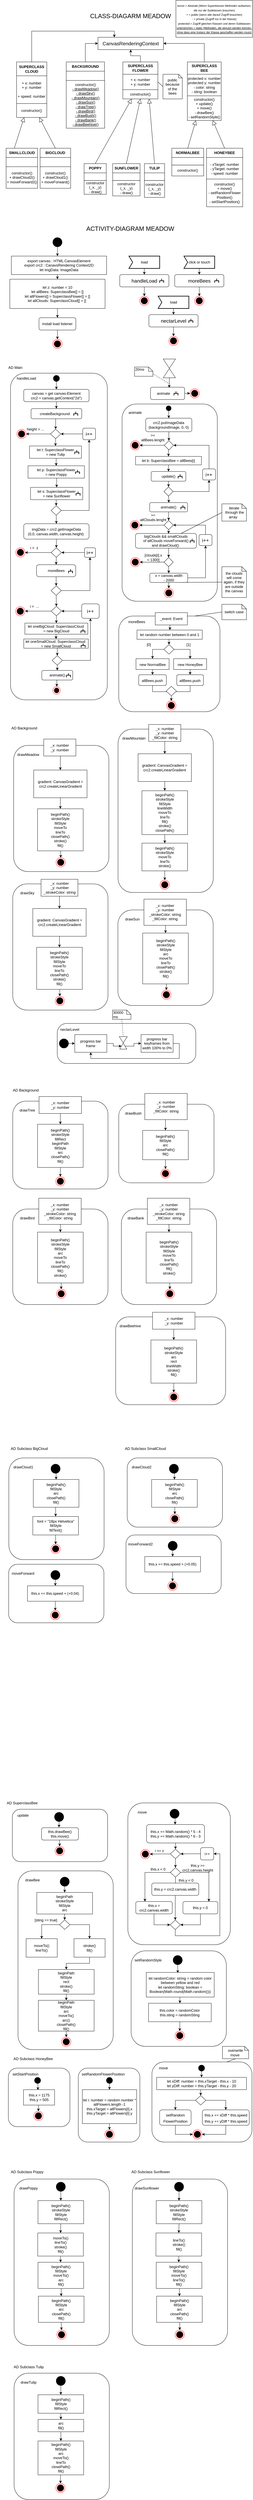 <mxfile version="14.7.7" type="device"><diagram id="zOtWj8k7NmG6WmmaIbXp" name="Page-1"><mxGraphModel dx="951" dy="562" grid="1" gridSize="10" guides="1" tooltips="1" connect="1" arrows="1" fold="1" page="1" pageScale="1" pageWidth="827" pageHeight="1169" math="0" shadow="0"><root><mxCell id="0"/><mxCell id="1" parent="0"/><mxCell id="FixQwksneOv3DhM352Go-1" value="&lt;font style=&quot;font-size: 20px&quot;&gt;CLASS-DIAGARM MEADOW&lt;/font&gt;" style="text;html=1;strokeColor=none;fillColor=none;align=center;verticalAlign=middle;whiteSpace=wrap;rounded=0;" vertex="1" parent="1"><mxGeometry x="280" y="60" width="290" height="20" as="geometry"/></mxCell><mxCell id="FixQwksneOv3DhM352Go-2" value="" style="rounded=0;whiteSpace=wrap;html=1;" vertex="1" parent="1"><mxGeometry x="559.22" y="530" width="103.75" height="24.75" as="geometry"/></mxCell><mxCell id="FixQwksneOv3DhM352Go-3" value="&lt;b&gt;NORMALBEE&lt;/b&gt;" style="rounded=0;whiteSpace=wrap;html=1;" vertex="1" parent="1"><mxGeometry x="559.22" y="500" width="103.75" height="30" as="geometry"/></mxCell><mxCell id="FixQwksneOv3DhM352Go-4" value="constructor()" style="rounded=0;whiteSpace=wrap;html=1;" vertex="1" parent="1"><mxGeometry x="559.22" y="554.75" width="103.75" height="35.25" as="geometry"/></mxCell><mxCell id="FixQwksneOv3DhM352Go-5" value="&lt;font style=&quot;font-size: 20px&quot;&gt;ACTIVITY-DIAGRAM MEADOW&lt;/font&gt;" style="text;html=1;strokeColor=none;fillColor=none;align=center;verticalAlign=middle;whiteSpace=wrap;rounded=0;" vertex="1" parent="1"><mxGeometry x="278.71" y="750" width="290" height="20" as="geometry"/></mxCell><mxCell id="FixQwksneOv3DhM352Go-6" style="edgeStyle=orthogonalEdgeStyle;rounded=0;orthogonalLoop=1;jettySize=auto;html=1;exitX=0.5;exitY=1;exitDx=0;exitDy=0;exitPerimeter=0;entryX=0.5;entryY=0;entryDx=0;entryDy=0;fontSize=16;" edge="1" parent="1" source="FixQwksneOv3DhM352Go-7" target="FixQwksneOv3DhM352Go-9"><mxGeometry relative="1" as="geometry"/></mxCell><mxCell id="FixQwksneOv3DhM352Go-7" value="load" style="html=1;shape=mxgraph.sysml.accEvent;strokeWidth=2;whiteSpace=wrap;align=center;" vertex="1" parent="1"><mxGeometry x="419.71" y="850" width="100" height="40" as="geometry"/></mxCell><mxCell id="FixQwksneOv3DhM352Go-8" style="edgeStyle=orthogonalEdgeStyle;rounded=0;orthogonalLoop=1;jettySize=auto;html=1;exitX=0.5;exitY=1;exitDx=0;exitDy=0;entryX=0.5;entryY=0;entryDx=0;entryDy=0;" edge="1" parent="1" source="FixQwksneOv3DhM352Go-9" target="FixQwksneOv3DhM352Go-208"><mxGeometry relative="1" as="geometry"/></mxCell><mxCell id="FixQwksneOv3DhM352Go-9" value="handleLoad" style="rounded=1;whiteSpace=wrap;html=1;fontSize=16;" vertex="1" parent="1"><mxGeometry x="389.71" y="910" width="160" height="40" as="geometry"/></mxCell><mxCell id="FixQwksneOv3DhM352Go-10" value="" style="ellipse;whiteSpace=wrap;html=1;aspect=fixed;fillColor=#000000;" vertex="1" parent="1"><mxGeometry x="171.96" y="790" width="30" height="30" as="geometry"/></mxCell><mxCell id="FixQwksneOv3DhM352Go-11" value="export canvas : HTML CanvasElement&lt;br&gt;export crc2 : CanavsRendering Context2D&lt;br&gt;let imgData: ImageData" style="rounded=0;whiteSpace=wrap;html=1;" vertex="1" parent="1"><mxGeometry x="36.96" y="850" width="310" height="60" as="geometry"/></mxCell><mxCell id="FixQwksneOv3DhM352Go-12" value="install load listener" style="rounded=1;whiteSpace=wrap;html=1;" vertex="1" parent="1"><mxGeometry x="126.96" y="1050" width="120" height="40" as="geometry"/></mxCell><mxCell id="FixQwksneOv3DhM352Go-13" value="" style="ellipse;html=1;shape=endState;fillColor=#000000;strokeColor=#ff0000;" vertex="1" parent="1"><mxGeometry x="171.96" y="1120" width="30" height="30" as="geometry"/></mxCell><mxCell id="FixQwksneOv3DhM352Go-14" value="" style="endArrow=classic;html=1;exitX=0.5;exitY=1;exitDx=0;exitDy=0;" edge="1" parent="1" source="FixQwksneOv3DhM352Go-10"><mxGeometry width="50" height="50" relative="1" as="geometry"><mxPoint x="196.96" y="1000" as="sourcePoint"/><mxPoint x="186.96" y="850" as="targetPoint"/></mxGeometry></mxCell><mxCell id="FixQwksneOv3DhM352Go-15" value="" style="endArrow=classic;html=1;exitX=0.484;exitY=1.002;exitDx=0;exitDy=0;exitPerimeter=0;entryX=0.5;entryY=0;entryDx=0;entryDy=0;" edge="1" parent="1" source="FixQwksneOv3DhM352Go-11" target="FixQwksneOv3DhM352Go-17"><mxGeometry width="50" height="50" relative="1" as="geometry"><mxPoint x="187.96" y="910" as="sourcePoint"/><mxPoint x="246.96" y="950" as="targetPoint"/></mxGeometry></mxCell><mxCell id="FixQwksneOv3DhM352Go-16" value="" style="endArrow=classic;html=1;exitX=0.5;exitY=1;exitDx=0;exitDy=0;entryX=0.5;entryY=0;entryDx=0;entryDy=0;" edge="1" parent="1" source="FixQwksneOv3DhM352Go-12" target="FixQwksneOv3DhM352Go-13"><mxGeometry width="50" height="50" relative="1" as="geometry"><mxPoint x="186.96" y="945" as="sourcePoint"/><mxPoint x="236.96" y="895" as="targetPoint"/></mxGeometry></mxCell><mxCell id="FixQwksneOv3DhM352Go-17" value="let z: number = 10&lt;br&gt;let allBees: SuperclassBee[] = []&lt;br&gt;let allFlowers[] = SuperclassFlower[] = []&lt;br&gt;let allClouds: SuperclassCloud[] = []&amp;nbsp;" style="rounded=0;whiteSpace=wrap;html=1;" vertex="1" parent="1"><mxGeometry x="31.96" y="925" width="310" height="95" as="geometry"/></mxCell><mxCell id="FixQwksneOv3DhM352Go-18" value="" style="endArrow=classic;html=1;exitX=0.5;exitY=1;exitDx=0;exitDy=0;" edge="1" parent="1" source="FixQwksneOv3DhM352Go-17" target="FixQwksneOv3DhM352Go-12"><mxGeometry width="50" height="50" relative="1" as="geometry"><mxPoint x="296.96" y="1195" as="sourcePoint"/><mxPoint x="346.96" y="1145" as="targetPoint"/></mxGeometry></mxCell><mxCell id="FixQwksneOv3DhM352Go-19" value="" style="rounded=1;whiteSpace=wrap;html=1;fillColor=#FFFFFF;" vertex="1" parent="1"><mxGeometry x="34.24" y="1230" width="315" height="1060" as="geometry"/></mxCell><mxCell id="FixQwksneOv3DhM352Go-20" value="handleLoad" style="text;html=1;strokeColor=none;fillColor=none;align=center;verticalAlign=middle;whiteSpace=wrap;rounded=0;" vertex="1" parent="1"><mxGeometry x="66.32" y="1237" width="40" height="20" as="geometry"/></mxCell><mxCell id="FixQwksneOv3DhM352Go-21" value="" style="ellipse;whiteSpace=wrap;html=1;aspect=fixed;fillColor=#000000;" vertex="1" parent="1"><mxGeometry x="173.57" y="1237" width="20" height="20" as="geometry"/></mxCell><mxCell id="FixQwksneOv3DhM352Go-22" style="edgeStyle=orthogonalEdgeStyle;rounded=0;orthogonalLoop=1;jettySize=auto;html=1;exitX=0.5;exitY=1;exitDx=0;exitDy=0;entryX=0.5;entryY=0;entryDx=0;entryDy=0;" edge="1" parent="1" source="FixQwksneOv3DhM352Go-23" target="FixQwksneOv3DhM352Go-88"><mxGeometry relative="1" as="geometry"/></mxCell><mxCell id="FixQwksneOv3DhM352Go-23" value="createBackground&amp;nbsp; &amp;nbsp;" style="rounded=1;whiteSpace=wrap;html=1;fillColor=#FFFFFF;" vertex="1" parent="1"><mxGeometry x="101.07" y="1345" width="165" height="33" as="geometry"/></mxCell><mxCell id="FixQwksneOv3DhM352Go-24" style="edgeStyle=orthogonalEdgeStyle;rounded=0;orthogonalLoop=1;jettySize=auto;html=1;exitX=0.5;exitY=1;exitDx=0;exitDy=0;entryX=0.5;entryY=0;entryDx=0;entryDy=0;" edge="1" parent="1" source="FixQwksneOv3DhM352Go-25" target="FixQwksneOv3DhM352Go-91"><mxGeometry relative="1" as="geometry"/></mxCell><mxCell id="FixQwksneOv3DhM352Go-25" value="let t: SuperclassFlower&lt;br&gt;= new Tulip" style="rounded=1;whiteSpace=wrap;html=1;fillColor=#FFFFFF;arcSize=0;" vertex="1" parent="1"><mxGeometry x="95.97" y="1466.15" width="168.99" height="40" as="geometry"/></mxCell><mxCell id="FixQwksneOv3DhM352Go-26" value="" style="endArrow=classic;html=1;exitX=0.5;exitY=1;exitDx=0;exitDy=0;entryX=0.5;entryY=0;entryDx=0;entryDy=0;" edge="1" parent="1" source="FixQwksneOv3DhM352Go-28" target="FixQwksneOv3DhM352Go-23"><mxGeometry width="50" height="50" relative="1" as="geometry"><mxPoint x="184.24" y="1377" as="sourcePoint"/><mxPoint x="184.24" y="1427" as="targetPoint"/></mxGeometry></mxCell><mxCell id="FixQwksneOv3DhM352Go-27" value="" style="endArrow=classic;html=1;exitX=0.5;exitY=1;exitDx=0;exitDy=0;entryX=0.5;entryY=0;entryDx=0;entryDy=0;" edge="1" parent="1" source="FixQwksneOv3DhM352Go-21" target="FixQwksneOv3DhM352Go-28"><mxGeometry width="50" height="50" relative="1" as="geometry"><mxPoint x="134.24" y="1477" as="sourcePoint"/><mxPoint x="184.24" y="1337" as="targetPoint"/></mxGeometry></mxCell><mxCell id="FixQwksneOv3DhM352Go-28" value="canvas = get canvas-Element&lt;br&gt;crc2 = canvas.getContext(&quot;2d&quot;)" style="rounded=1;whiteSpace=wrap;html=1;" vertex="1" parent="1"><mxGeometry x="77.32" y="1282.5" width="212.5" height="40" as="geometry"/></mxCell><mxCell id="FixQwksneOv3DhM352Go-29" style="edgeStyle=orthogonalEdgeStyle;rounded=0;orthogonalLoop=1;jettySize=auto;html=1;exitX=1;exitY=0.5;exitDx=0;exitDy=0;entryX=0;entryY=0.5;entryDx=0;entryDy=0;" edge="1" parent="1" source="FixQwksneOv3DhM352Go-30" target="FixQwksneOv3DhM352Go-31"><mxGeometry relative="1" as="geometry"/></mxCell><mxCell id="FixQwksneOv3DhM352Go-30" value="animate &amp;nbsp; &amp;nbsp; &amp;nbsp; &amp;nbsp;" style="rounded=1;whiteSpace=wrap;html=1;fillColor=#FFFFFF;" vertex="1" parent="1"><mxGeometry x="489.84" y="1275.5" width="111.1" height="40" as="geometry"/></mxCell><mxCell id="FixQwksneOv3DhM352Go-31" value="" style="ellipse;html=1;shape=endState;fillColor=#000000;strokeColor=#ff0000;" vertex="1" parent="1"><mxGeometry x="618.68" y="1280.5" width="30" height="30" as="geometry"/></mxCell><mxCell id="FixQwksneOv3DhM352Go-32" value="" style="triangle;whiteSpace=wrap;html=1;fillColor=#FFFFFF;rotation=90;" vertex="1" parent="1"><mxGeometry x="536.21" y="1179" width="30" height="40" as="geometry"/></mxCell><mxCell id="FixQwksneOv3DhM352Go-33" value="" style="triangle;whiteSpace=wrap;html=1;fillColor=#FFFFFF;rotation=-90;" vertex="1" parent="1"><mxGeometry x="536.21" y="1210" width="30" height="40" as="geometry"/></mxCell><mxCell id="FixQwksneOv3DhM352Go-34" value="" style="endArrow=classic;html=1;exitX=0;exitY=0.5;exitDx=0;exitDy=0;entryX=0.548;entryY=0.04;entryDx=0;entryDy=0;entryPerimeter=0;" edge="1" parent="1" source="FixQwksneOv3DhM352Go-33" target="FixQwksneOv3DhM352Go-30"><mxGeometry width="50" height="50" relative="1" as="geometry"><mxPoint x="510.21" y="1474" as="sourcePoint"/><mxPoint x="551.21" y="1284" as="targetPoint"/></mxGeometry></mxCell><mxCell id="FixQwksneOv3DhM352Go-35" value="20ms" style="shape=note;whiteSpace=wrap;html=1;size=14;verticalAlign=top;align=left;spacingTop=-6;fillColor=#FFFFFF;" vertex="1" parent="1"><mxGeometry x="437.72" y="1210" width="60" height="30" as="geometry"/></mxCell><mxCell id="FixQwksneOv3DhM352Go-36" value="" style="endArrow=none;dashed=1;html=1;exitX=0;exitY=0;exitDx=60;exitDy=22;exitPerimeter=0;" edge="1" parent="1" source="FixQwksneOv3DhM352Go-35"><mxGeometry width="50" height="50" relative="1" as="geometry"><mxPoint x="490.21" y="1504" as="sourcePoint"/><mxPoint x="550.21" y="1264" as="targetPoint"/></mxGeometry></mxCell><mxCell id="FixQwksneOv3DhM352Go-37" value="" style="strokeWidth=2;html=1;shape=mxgraph.flowchart.annotation_2;align=left;labelPosition=right;pointerEvents=1;fontSize=16;rotation=90;" vertex="1" parent="1"><mxGeometry x="239.95" y="1355" width="13.26" height="13" as="geometry"/></mxCell><mxCell id="FixQwksneOv3DhM352Go-38" value="" style="strokeWidth=2;html=1;shape=mxgraph.flowchart.annotation_2;align=left;labelPosition=right;pointerEvents=1;fontSize=16;rotation=90;" vertex="1" parent="1"><mxGeometry x="519.71" y="923.5" width="13.26" height="13" as="geometry"/></mxCell><mxCell id="FixQwksneOv3DhM352Go-39" value="CanvasRenderingContext" style="rounded=0;whiteSpace=wrap;html=1;fontSize=16;" vertex="1" parent="1"><mxGeometry x="318.82" y="140" width="213.15" height="40" as="geometry"/></mxCell><mxCell id="FixQwksneOv3DhM352Go-40" value="" style="rounded=1;whiteSpace=wrap;html=1;" vertex="1" parent="1"><mxGeometry x="397.34" y="1330" width="310" height="640" as="geometry"/></mxCell><mxCell id="FixQwksneOv3DhM352Go-41" value="" style="ellipse;whiteSpace=wrap;html=1;aspect=fixed;fillColor=#000000;" vertex="1" parent="1"><mxGeometry x="540.7" y="1335.65" width="16.5" height="16.5" as="geometry"/></mxCell><mxCell id="FixQwksneOv3DhM352Go-42" value="animate" style="text;html=1;strokeColor=none;fillColor=none;align=center;verticalAlign=middle;whiteSpace=wrap;rounded=0;" vertex="1" parent="1"><mxGeometry x="420.1" y="1348.4" width="40" height="20" as="geometry"/></mxCell><mxCell id="FixQwksneOv3DhM352Go-43" value="crc2.putImageData (backgroundImage, 0, 0)" style="rounded=1;whiteSpace=wrap;html=1;fillColor=#FFFFFF;" vertex="1" parent="1"><mxGeometry x="474.42" y="1376" width="150" height="44" as="geometry"/></mxCell><mxCell id="FixQwksneOv3DhM352Go-44" value="" style="endArrow=classic;html=1;exitX=0.5;exitY=1;exitDx=0;exitDy=0;entryX=0.5;entryY=0;entryDx=0;entryDy=0;" edge="1" parent="1" source="FixQwksneOv3DhM352Go-41" target="FixQwksneOv3DhM352Go-43"><mxGeometry width="50" height="50" relative="1" as="geometry"><mxPoint x="518.17" y="1567.5" as="sourcePoint"/><mxPoint x="568.17" y="1517.5" as="targetPoint"/></mxGeometry></mxCell><mxCell id="FixQwksneOv3DhM352Go-45" value="" style="ellipse;html=1;shape=endState;fillColor=#000000;strokeColor=#ff0000;" vertex="1" parent="1"><mxGeometry x="534.35" y="1928" width="30" height="30" as="geometry"/></mxCell><mxCell id="FixQwksneOv3DhM352Go-46" value="" style="strokeWidth=2;html=1;shape=mxgraph.flowchart.annotation_2;align=left;labelPosition=right;pointerEvents=1;fontSize=16;rotation=90;" vertex="1" parent="1"><mxGeometry x="566.21" y="1289" width="13.26" height="13" as="geometry"/></mxCell><mxCell id="FixQwksneOv3DhM352Go-47" style="edgeStyle=orthogonalEdgeStyle;rounded=0;orthogonalLoop=1;jettySize=auto;html=1;exitX=0.5;exitY=1;exitDx=0;exitDy=0;entryX=0.5;entryY=0;entryDx=0;entryDy=0;" edge="1" parent="1" source="FixQwksneOv3DhM352Go-70" target="FixQwksneOv3DhM352Go-45"><mxGeometry relative="1" as="geometry"><mxPoint x="549.35" y="1959.5" as="sourcePoint"/><mxPoint x="549.35" y="1944" as="targetPoint"/></mxGeometry></mxCell><mxCell id="FixQwksneOv3DhM352Go-48" style="edgeStyle=orthogonalEdgeStyle;rounded=0;orthogonalLoop=1;jettySize=auto;html=1;exitX=0.5;exitY=1;exitDx=0;exitDy=0;" edge="1" parent="1" target="FixQwksneOv3DhM352Go-50"><mxGeometry relative="1" as="geometry"><mxPoint x="548.86" y="1629" as="sourcePoint"/></mxGeometry></mxCell><mxCell id="FixQwksneOv3DhM352Go-49" style="edgeStyle=orthogonalEdgeStyle;rounded=0;orthogonalLoop=1;jettySize=auto;html=1;exitX=0.5;exitY=1;exitDx=0;exitDy=0;entryX=0.5;entryY=0;entryDx=0;entryDy=0;" edge="1" parent="1" source="FixQwksneOv3DhM352Go-50" target="FixQwksneOv3DhM352Go-58"><mxGeometry relative="1" as="geometry"/></mxCell><mxCell id="FixQwksneOv3DhM352Go-50" value="animate()" style="rounded=1;whiteSpace=wrap;html=1;fillColor=#FFFFFF;" vertex="1" parent="1"><mxGeometry x="487.19" y="1650" width="123.33" height="30" as="geometry"/></mxCell><mxCell id="FixQwksneOv3DhM352Go-51" value="" style="strokeWidth=2;html=1;shape=mxgraph.flowchart.annotation_2;align=left;labelPosition=right;pointerEvents=1;fontSize=16;rotation=90;" vertex="1" parent="1"><mxGeometry x="588.74" y="1658.5" width="13.26" height="13" as="geometry"/></mxCell><mxCell id="FixQwksneOv3DhM352Go-52" style="edgeStyle=orthogonalEdgeStyle;rounded=0;orthogonalLoop=1;jettySize=auto;html=1;exitX=0.5;exitY=1;exitDx=0;exitDy=0;exitPerimeter=0;entryX=0.5;entryY=0;entryDx=0;entryDy=0;fontSize=16;" edge="1" parent="1" source="FixQwksneOv3DhM352Go-53" target="FixQwksneOv3DhM352Go-55"><mxGeometry relative="1" as="geometry"/></mxCell><mxCell id="FixQwksneOv3DhM352Go-53" value="click or touch" style="html=1;shape=mxgraph.sysml.accEvent;strokeWidth=2;whiteSpace=wrap;align=center;" vertex="1" parent="1"><mxGeometry x="598.71" y="850" width="100" height="40" as="geometry"/></mxCell><mxCell id="FixQwksneOv3DhM352Go-54" style="edgeStyle=orthogonalEdgeStyle;rounded=0;orthogonalLoop=1;jettySize=auto;html=1;exitX=0.5;exitY=1;exitDx=0;exitDy=0;entryX=0.5;entryY=0;entryDx=0;entryDy=0;" edge="1" parent="1" source="FixQwksneOv3DhM352Go-55" target="FixQwksneOv3DhM352Go-207"><mxGeometry relative="1" as="geometry"/></mxCell><mxCell id="FixQwksneOv3DhM352Go-55" value="moreBees" style="rounded=1;whiteSpace=wrap;html=1;fontSize=16;" vertex="1" parent="1"><mxGeometry x="568.71" y="910" width="160" height="40" as="geometry"/></mxCell><mxCell id="FixQwksneOv3DhM352Go-56" value="" style="strokeWidth=2;html=1;shape=mxgraph.flowchart.annotation_2;align=left;labelPosition=right;pointerEvents=1;fontSize=16;rotation=90;" vertex="1" parent="1"><mxGeometry x="698.71" y="923.5" width="13.26" height="13" as="geometry"/></mxCell><mxCell id="FixQwksneOv3DhM352Go-57" style="edgeStyle=orthogonalEdgeStyle;rounded=0;orthogonalLoop=1;jettySize=auto;html=1;exitX=0.5;exitY=1;exitDx=0;exitDy=0;entryX=0.542;entryY=0.009;entryDx=0;entryDy=0;entryPerimeter=0;" edge="1" parent="1" source="FixQwksneOv3DhM352Go-58" target="FixQwksneOv3DhM352Go-63"><mxGeometry relative="1" as="geometry"/></mxCell><mxCell id="FixQwksneOv3DhM352Go-58" value="" style="rhombus;whiteSpace=wrap;html=1;fillColor=#FFFFFF;" vertex="1" parent="1"><mxGeometry x="533.86" y="1708" width="30" height="30" as="geometry"/></mxCell><mxCell id="FixQwksneOv3DhM352Go-59" style="edgeStyle=orthogonalEdgeStyle;rounded=0;orthogonalLoop=1;jettySize=auto;html=1;exitX=0;exitY=0.5;exitDx=0;exitDy=0;" edge="1" parent="1" target="FixQwksneOv3DhM352Go-61"><mxGeometry relative="1" as="geometry"><mxPoint x="533.86" y="1723" as="sourcePoint"/></mxGeometry></mxCell><mxCell id="FixQwksneOv3DhM352Go-60" value="&amp;gt;=&lt;br&gt;allClouds.lenght" style="text;html=1;strokeColor=none;fillColor=none;align=center;verticalAlign=middle;whiteSpace=wrap;rounded=0;" vertex="1" parent="1"><mxGeometry x="474.7" y="1688" width="47.08" height="20" as="geometry"/></mxCell><mxCell id="FixQwksneOv3DhM352Go-61" value="" style="ellipse;html=1;shape=endState;fillColor=#000000;strokeColor=#ff0000;" vertex="1" parent="1"><mxGeometry x="424.03" y="1708" width="30" height="30" as="geometry"/></mxCell><mxCell id="FixQwksneOv3DhM352Go-62" style="edgeStyle=orthogonalEdgeStyle;rounded=0;orthogonalLoop=1;jettySize=auto;html=1;exitX=0.5;exitY=1;exitDx=0;exitDy=0;entryX=0.5;entryY=0;entryDx=0;entryDy=0;" edge="1" parent="1" source="FixQwksneOv3DhM352Go-63" target="FixQwksneOv3DhM352Go-65"><mxGeometry relative="1" as="geometry"/></mxCell><mxCell id="FixQwksneOv3DhM352Go-63" value="bigClouds &amp;amp;&amp;amp; smallClouds&lt;br&gt;of allClouds moveForward()&lt;br&gt;and drawCloud()&amp;nbsp;" style="rounded=1;whiteSpace=wrap;html=1;fillColor=#FFFFFF;" vertex="1" parent="1"><mxGeometry x="441.08" y="1750" width="198.35" height="48" as="geometry"/></mxCell><mxCell id="FixQwksneOv3DhM352Go-64" style="edgeStyle=orthogonalEdgeStyle;rounded=0;orthogonalLoop=1;jettySize=auto;html=1;exitX=0.5;exitY=1;exitDx=0;exitDy=0;entryX=0.5;entryY=0;entryDx=0;entryDy=0;" edge="1" parent="1" source="FixQwksneOv3DhM352Go-65" target="FixQwksneOv3DhM352Go-70"><mxGeometry relative="1" as="geometry"/></mxCell><mxCell id="FixQwksneOv3DhM352Go-65" value="" style="rhombus;whiteSpace=wrap;html=1;fillColor=#FFFFFF;" vertex="1" parent="1"><mxGeometry x="533.86" y="1828" width="30" height="30" as="geometry"/></mxCell><mxCell id="FixQwksneOv3DhM352Go-66" style="edgeStyle=orthogonalEdgeStyle;rounded=0;orthogonalLoop=1;jettySize=auto;html=1;exitX=0;exitY=0.5;exitDx=0;exitDy=0;" edge="1" parent="1" target="FixQwksneOv3DhM352Go-68"><mxGeometry relative="1" as="geometry"><mxPoint x="535.11" y="1843" as="sourcePoint"/></mxGeometry></mxCell><mxCell id="FixQwksneOv3DhM352Go-67" value="[clouds[i].x &amp;lt; 1300]" style="text;html=1;strokeColor=none;fillColor=none;align=center;verticalAlign=middle;whiteSpace=wrap;rounded=0;" vertex="1" parent="1"><mxGeometry x="468.2" y="1818" width="62.08" height="20" as="geometry"/></mxCell><mxCell id="FixQwksneOv3DhM352Go-68" value="" style="ellipse;html=1;shape=endState;fillColor=#000000;strokeColor=#ff0000;" vertex="1" parent="1"><mxGeometry x="425.28" y="1828" width="30" height="30" as="geometry"/></mxCell><mxCell id="FixQwksneOv3DhM352Go-69" style="edgeStyle=orthogonalEdgeStyle;rounded=0;orthogonalLoop=1;jettySize=auto;html=1;exitX=1;exitY=0.5;exitDx=0;exitDy=0;entryX=0.5;entryY=1;entryDx=0;entryDy=0;" edge="1" parent="1" source="FixQwksneOv3DhM352Go-70" target="FixQwksneOv3DhM352Go-72"><mxGeometry relative="1" as="geometry"/></mxCell><mxCell id="FixQwksneOv3DhM352Go-70" value="x = canvas.width&lt;br&gt;- 2000" style="rounded=1;whiteSpace=wrap;html=1;fillColor=#FFFFFF;" vertex="1" parent="1"><mxGeometry x="487.69" y="1879" width="123.33" height="30" as="geometry"/></mxCell><mxCell id="FixQwksneOv3DhM352Go-71" style="edgeStyle=orthogonalEdgeStyle;rounded=0;orthogonalLoop=1;jettySize=auto;html=1;exitX=0.5;exitY=0;exitDx=0;exitDy=0;entryX=1;entryY=0.5;entryDx=0;entryDy=0;" edge="1" parent="1" source="FixQwksneOv3DhM352Go-72" target="FixQwksneOv3DhM352Go-58"><mxGeometry relative="1" as="geometry"/></mxCell><mxCell id="FixQwksneOv3DhM352Go-72" value="i++" style="rounded=1;whiteSpace=wrap;html=1;fontSize=16;" vertex="1" parent="1"><mxGeometry x="648.03" y="1753.5" width="42" height="36" as="geometry"/></mxCell><mxCell id="FixQwksneOv3DhM352Go-73" value="the clouds&lt;br&gt;will come again, if they are outside the canvas" style="shape=note;whiteSpace=wrap;html=1;backgroundOutline=1;darkOpacity=0.05;size=15;" vertex="1" parent="1"><mxGeometry x="722.18" y="1858" width="80" height="100" as="geometry"/></mxCell><mxCell id="FixQwksneOv3DhM352Go-74" value="" style="endArrow=none;html=1;entryX=0.75;entryY=1;entryDx=0;entryDy=0;exitX=0;exitY=0.5;exitDx=0;exitDy=0;exitPerimeter=0;" edge="1" parent="1" source="FixQwksneOv3DhM352Go-73" target="FixQwksneOv3DhM352Go-70"><mxGeometry width="50" height="50" relative="1" as="geometry"><mxPoint x="648.03" y="2059" as="sourcePoint"/><mxPoint x="698.03" y="2009" as="targetPoint"/></mxGeometry></mxCell><mxCell id="FixQwksneOv3DhM352Go-75" value="" style="rounded=1;whiteSpace=wrap;html=1;" vertex="1" parent="1"><mxGeometry x="28.79" y="4750" width="310" height="330" as="geometry"/></mxCell><mxCell id="FixQwksneOv3DhM352Go-76" style="edgeStyle=orthogonalEdgeStyle;rounded=0;orthogonalLoop=1;jettySize=auto;html=1;exitX=0.5;exitY=1;exitDx=0;exitDy=0;entryX=0.5;entryY=0;entryDx=0;entryDy=0;" edge="1" parent="1" source="FixQwksneOv3DhM352Go-77" target="FixQwksneOv3DhM352Go-81"><mxGeometry relative="1" as="geometry"/></mxCell><mxCell id="FixQwksneOv3DhM352Go-77" value="" style="ellipse;whiteSpace=wrap;html=1;aspect=fixed;fillColor=#000000;" vertex="1" parent="1"><mxGeometry x="165.87" y="4770" width="30" height="30" as="geometry"/></mxCell><mxCell id="FixQwksneOv3DhM352Go-78" value="drawCloud1" style="text;html=1;strokeColor=none;fillColor=none;align=center;verticalAlign=middle;whiteSpace=wrap;rounded=0;" vertex="1" parent="1"><mxGeometry x="56.04" y="4770" width="40" height="20" as="geometry"/></mxCell><mxCell id="FixQwksneOv3DhM352Go-79" style="edgeStyle=orthogonalEdgeStyle;rounded=0;orthogonalLoop=1;jettySize=auto;html=1;exitX=0.5;exitY=1;exitDx=0;exitDy=0;entryX=0.5;entryY=0;entryDx=0;entryDy=0;" edge="1" parent="1" source="FixQwksneOv3DhM352Go-418" target="FixQwksneOv3DhM352Go-82"><mxGeometry relative="1" as="geometry"/></mxCell><mxCell id="FixQwksneOv3DhM352Go-80" style="edgeStyle=orthogonalEdgeStyle;rounded=0;orthogonalLoop=1;jettySize=auto;html=1;exitX=0.5;exitY=1;exitDx=0;exitDy=0;entryX=0.5;entryY=0;entryDx=0;entryDy=0;" edge="1" parent="1" source="FixQwksneOv3DhM352Go-81" target="FixQwksneOv3DhM352Go-418"><mxGeometry relative="1" as="geometry"><Array as="points"><mxPoint x="181" y="4910"/></Array></mxGeometry></mxCell><mxCell id="FixQwksneOv3DhM352Go-81" value="&lt;span&gt;beginPath()&lt;/span&gt;&lt;br&gt;&lt;span&gt;fillStyle&lt;/span&gt;&lt;br&gt;&lt;span&gt;arc&lt;/span&gt;&lt;br&gt;&lt;span&gt;closePath()&lt;/span&gt;&lt;br&gt;&lt;span&gt;fill()&lt;/span&gt;" style="rounded=0;whiteSpace=wrap;html=1;fillColor=#FFFFFF;" vertex="1" parent="1"><mxGeometry x="108.38" y="4820" width="148.56" height="90" as="geometry"/></mxCell><mxCell id="FixQwksneOv3DhM352Go-82" value="" style="ellipse;html=1;shape=endState;fillColor=#000000;strokeColor=#ff0000;" vertex="1" parent="1"><mxGeometry x="166.06" y="5030" width="30" height="30" as="geometry"/></mxCell><mxCell id="FixQwksneOv3DhM352Go-83" style="edgeStyle=orthogonalEdgeStyle;rounded=0;orthogonalLoop=1;jettySize=auto;html=1;exitX=0.5;exitY=1;exitDx=0;exitDy=0;entryX=0.5;entryY=0;entryDx=0;entryDy=0;" edge="1" parent="1" source="FixQwksneOv3DhM352Go-84"><mxGeometry relative="1" as="geometry"><mxPoint x="184.89" y="2247" as="targetPoint"/></mxGeometry></mxCell><mxCell id="FixQwksneOv3DhM352Go-84" value="animate()" style="rounded=1;whiteSpace=wrap;html=1;fillColor=#FFFFFF;" vertex="1" parent="1"><mxGeometry x="136.06" y="2194.5" width="100.71" height="31.25" as="geometry"/></mxCell><mxCell id="FixQwksneOv3DhM352Go-85" value="" style="strokeWidth=2;html=1;shape=mxgraph.flowchart.annotation_2;align=left;labelPosition=right;pointerEvents=1;fontSize=16;rotation=90;" vertex="1" parent="1"><mxGeometry x="216.14" y="2203.63" width="13.26" height="13" as="geometry"/></mxCell><mxCell id="FixQwksneOv3DhM352Go-86" style="edgeStyle=orthogonalEdgeStyle;rounded=0;orthogonalLoop=1;jettySize=auto;html=1;exitX=0.5;exitY=1;exitDx=0;exitDy=0;entryX=0.5;entryY=0;entryDx=0;entryDy=0;" edge="1" parent="1" source="FixQwksneOv3DhM352Go-88" target="FixQwksneOv3DhM352Go-25"><mxGeometry relative="1" as="geometry"><mxPoint x="181.17" y="1461.65" as="targetPoint"/></mxGeometry></mxCell><mxCell id="FixQwksneOv3DhM352Go-87" style="edgeStyle=orthogonalEdgeStyle;rounded=0;orthogonalLoop=1;jettySize=auto;html=1;exitX=0;exitY=0.5;exitDx=0;exitDy=0;entryX=1;entryY=0.5;entryDx=0;entryDy=0;" edge="1" parent="1" source="FixQwksneOv3DhM352Go-88"><mxGeometry relative="1" as="geometry"><mxPoint x="85.17" y="1427.15" as="targetPoint"/></mxGeometry></mxCell><mxCell id="FixQwksneOv3DhM352Go-88" value="" style="rhombus;whiteSpace=wrap;html=1;" vertex="1" parent="1"><mxGeometry x="164.42" y="1411.65" width="33.5" height="31" as="geometry"/></mxCell><mxCell id="FixQwksneOv3DhM352Go-89" value="height &amp;gt; ..." style="text;html=1;strokeColor=none;fillColor=none;align=center;verticalAlign=middle;whiteSpace=wrap;rounded=0;" vertex="1" parent="1"><mxGeometry x="81.17" y="1401.65" width="68.5" height="20" as="geometry"/></mxCell><mxCell id="FixQwksneOv3DhM352Go-90" style="edgeStyle=orthogonalEdgeStyle;rounded=0;orthogonalLoop=1;jettySize=auto;html=1;exitX=0.5;exitY=1;exitDx=0;exitDy=0;entryX=0.5;entryY=0;entryDx=0;entryDy=0;" edge="1" parent="1" source="FixQwksneOv3DhM352Go-91" target="FixQwksneOv3DhM352Go-95"><mxGeometry relative="1" as="geometry"/></mxCell><mxCell id="FixQwksneOv3DhM352Go-91" value="let p: SuperclassFlower&lt;br&gt;= new Poppy" style="rounded=1;whiteSpace=wrap;html=1;fillColor=#FFFFFF;arcSize=0;" vertex="1" parent="1"><mxGeometry x="91.21" y="1530.5" width="183.42" height="40" as="geometry"/></mxCell><mxCell id="FixQwksneOv3DhM352Go-92" value="" style="strokeWidth=2;html=1;shape=mxgraph.flowchart.annotation_2;align=left;labelPosition=right;pointerEvents=1;fontSize=16;rotation=90;" vertex="1" parent="1"><mxGeometry x="245.91" y="1544" width="13.26" height="13" as="geometry"/></mxCell><mxCell id="FixQwksneOv3DhM352Go-93" value="" style="strokeWidth=2;html=1;shape=mxgraph.flowchart.annotation_2;align=left;labelPosition=right;pointerEvents=1;fontSize=16;rotation=90;" vertex="1" parent="1"><mxGeometry x="243.33" y="1479.65" width="13.26" height="13" as="geometry"/></mxCell><mxCell id="FixQwksneOv3DhM352Go-94" style="edgeStyle=orthogonalEdgeStyle;rounded=0;orthogonalLoop=1;jettySize=auto;html=1;exitX=0.5;exitY=1;exitDx=0;exitDy=0;entryX=0.5;entryY=0;entryDx=0;entryDy=0;" edge="1" parent="1" source="FixQwksneOv3DhM352Go-95" target="FixQwksneOv3DhM352Go-112"><mxGeometry relative="1" as="geometry"/></mxCell><mxCell id="FixQwksneOv3DhM352Go-95" value="let s: SuperclassFlower&lt;br&gt;= new Sunflower" style="rounded=1;whiteSpace=wrap;html=1;fillColor=#FFFFFF;arcSize=0;" vertex="1" parent="1"><mxGeometry x="99.45" y="1600.5" width="169.89" height="40" as="geometry"/></mxCell><mxCell id="FixQwksneOv3DhM352Go-96" value="" style="strokeWidth=2;html=1;shape=mxgraph.flowchart.annotation_2;align=left;labelPosition=right;pointerEvents=1;fontSize=16;rotation=90;" vertex="1" parent="1"><mxGeometry x="247.47" y="1614" width="13.26" height="13" as="geometry"/></mxCell><mxCell id="FixQwksneOv3DhM352Go-97" style="edgeStyle=orthogonalEdgeStyle;rounded=0;orthogonalLoop=1;jettySize=auto;html=1;exitX=0;exitY=0.5;exitDx=0;exitDy=0;entryX=1;entryY=0.5;entryDx=0;entryDy=0;" edge="1" parent="1" source="FixQwksneOv3DhM352Go-98" target="FixQwksneOv3DhM352Go-88"><mxGeometry relative="1" as="geometry"/></mxCell><mxCell id="FixQwksneOv3DhM352Go-98" value="i++" style="rounded=1;whiteSpace=wrap;html=1;fontSize=16;" vertex="1" parent="1"><mxGeometry x="269.34" y="1408.4" width="41.59" height="37.5" as="geometry"/></mxCell><mxCell id="FixQwksneOv3DhM352Go-99" value="imgData = crc2.getImageData&lt;br&gt;(0,0, canvas.width, canvas.height)&amp;nbsp;" style="rounded=1;whiteSpace=wrap;html=1;" vertex="1" parent="1"><mxGeometry x="77.32" y="1718.5" width="212.5" height="50" as="geometry"/></mxCell><mxCell id="FixQwksneOv3DhM352Go-100" style="edgeStyle=orthogonalEdgeStyle;rounded=0;orthogonalLoop=1;jettySize=auto;html=1;entryX=0.5;entryY=0;entryDx=0;entryDy=0;" edge="1" parent="1" source="FixQwksneOv3DhM352Go-99" target="FixQwksneOv3DhM352Go-105"><mxGeometry relative="1" as="geometry"><mxPoint x="179.82" y="1773.5" as="sourcePoint"/></mxGeometry></mxCell><mxCell id="FixQwksneOv3DhM352Go-101" style="edgeStyle=orthogonalEdgeStyle;rounded=0;orthogonalLoop=1;jettySize=auto;html=1;exitX=0.5;exitY=1;exitDx=0;exitDy=0;entryX=0.5;entryY=0;entryDx=0;entryDy=0;" edge="1" parent="1" source="FixQwksneOv3DhM352Go-102" target="FixQwksneOv3DhM352Go-114"><mxGeometry relative="1" as="geometry"><mxPoint x="182.7" y="1918" as="targetPoint"/></mxGeometry></mxCell><mxCell id="FixQwksneOv3DhM352Go-102" value="moreBees" style="rounded=1;whiteSpace=wrap;html=1;fillColor=#FFFFFF;arcSize=21;" vertex="1" parent="1"><mxGeometry x="118.81" y="1851.5" width="127.77" height="39" as="geometry"/></mxCell><mxCell id="FixQwksneOv3DhM352Go-103" style="edgeStyle=orthogonalEdgeStyle;rounded=0;orthogonalLoop=1;jettySize=auto;html=1;exitX=0.5;exitY=1;exitDx=0;exitDy=0;entryX=0.5;entryY=0;entryDx=0;entryDy=0;" edge="1" parent="1" source="FixQwksneOv3DhM352Go-105" target="FixQwksneOv3DhM352Go-102"><mxGeometry relative="1" as="geometry"><mxPoint x="177.48" y="1846.5" as="targetPoint"/></mxGeometry></mxCell><mxCell id="FixQwksneOv3DhM352Go-104" style="edgeStyle=orthogonalEdgeStyle;rounded=0;orthogonalLoop=1;jettySize=auto;html=1;exitX=0;exitY=0.5;exitDx=0;exitDy=0;entryX=1;entryY=0.5;entryDx=0;entryDy=0;" edge="1" parent="1" source="FixQwksneOv3DhM352Go-105"><mxGeometry relative="1" as="geometry"><mxPoint x="81.48" y="1812" as="targetPoint"/></mxGeometry></mxCell><mxCell id="FixQwksneOv3DhM352Go-105" value="" style="rhombus;whiteSpace=wrap;html=1;" vertex="1" parent="1"><mxGeometry x="166.48" y="1796.5" width="33.5" height="31" as="geometry"/></mxCell><mxCell id="FixQwksneOv3DhM352Go-106" value="i &amp;gt; &amp;nbsp;z" style="text;html=1;strokeColor=none;fillColor=none;align=center;verticalAlign=middle;whiteSpace=wrap;rounded=0;" vertex="1" parent="1"><mxGeometry x="77.48" y="1786.5" width="68.5" height="20" as="geometry"/></mxCell><mxCell id="FixQwksneOv3DhM352Go-107" value="" style="strokeWidth=2;html=1;shape=mxgraph.flowchart.annotation_2;align=left;labelPosition=right;pointerEvents=1;fontSize=16;rotation=90;" vertex="1" parent="1"><mxGeometry x="222.99" y="1866" width="13.26" height="13" as="geometry"/></mxCell><mxCell id="FixQwksneOv3DhM352Go-108" style="edgeStyle=orthogonalEdgeStyle;rounded=0;orthogonalLoop=1;jettySize=auto;html=1;exitX=0;exitY=0.5;exitDx=0;exitDy=0;entryX=1;entryY=0.5;entryDx=0;entryDy=0;" edge="1" parent="1" source="FixQwksneOv3DhM352Go-109" target="FixQwksneOv3DhM352Go-105"><mxGeometry relative="1" as="geometry"/></mxCell><mxCell id="FixQwksneOv3DhM352Go-109" value="i++" style="rounded=1;whiteSpace=wrap;html=1;fontSize=16;" vertex="1" parent="1"><mxGeometry x="274.92" y="1796.5" width="36.01" height="31" as="geometry"/></mxCell><mxCell id="FixQwksneOv3DhM352Go-110" style="edgeStyle=orthogonalEdgeStyle;rounded=0;orthogonalLoop=1;jettySize=auto;html=1;exitX=0.5;exitY=1;exitDx=0;exitDy=0;entryX=0.5;entryY=0;entryDx=0;entryDy=0;" edge="1" parent="1" source="FixQwksneOv3DhM352Go-112" target="FixQwksneOv3DhM352Go-99"><mxGeometry relative="1" as="geometry"><mxPoint x="182.822" y="1720.35" as="targetPoint"/></mxGeometry></mxCell><mxCell id="FixQwksneOv3DhM352Go-111" style="edgeStyle=orthogonalEdgeStyle;rounded=0;orthogonalLoop=1;jettySize=auto;html=1;exitX=1;exitY=0.5;exitDx=0;exitDy=0;" edge="1" parent="1" source="FixQwksneOv3DhM352Go-112" target="FixQwksneOv3DhM352Go-98"><mxGeometry relative="1" as="geometry"/></mxCell><mxCell id="FixQwksneOv3DhM352Go-112" value="" style="rhombus;whiteSpace=wrap;html=1;" vertex="1" parent="1"><mxGeometry x="166.17" y="1660" width="33.5" height="31" as="geometry"/></mxCell><mxCell id="FixQwksneOv3DhM352Go-113" style="edgeStyle=orthogonalEdgeStyle;rounded=0;orthogonalLoop=1;jettySize=auto;html=1;exitX=1;exitY=0.5;exitDx=0;exitDy=0;entryX=0.5;entryY=1;entryDx=0;entryDy=0;" edge="1" parent="1" source="FixQwksneOv3DhM352Go-114" target="FixQwksneOv3DhM352Go-109"><mxGeometry relative="1" as="geometry"/></mxCell><mxCell id="FixQwksneOv3DhM352Go-114" value="" style="rhombus;whiteSpace=wrap;html=1;" vertex="1" parent="1"><mxGeometry x="166.17" y="1920" width="33.5" height="31" as="geometry"/></mxCell><mxCell id="FixQwksneOv3DhM352Go-115" style="edgeStyle=orthogonalEdgeStyle;rounded=0;orthogonalLoop=1;jettySize=auto;html=1;entryX=0.5;entryY=0;entryDx=0;entryDy=0;exitX=0.5;exitY=1;exitDx=0;exitDy=0;" edge="1" parent="1" source="FixQwksneOv3DhM352Go-114" target="FixQwksneOv3DhM352Go-121"><mxGeometry relative="1" as="geometry"><mxPoint x="184.193" y="1958" as="sourcePoint"/></mxGeometry></mxCell><mxCell id="FixQwksneOv3DhM352Go-116" style="edgeStyle=orthogonalEdgeStyle;rounded=0;orthogonalLoop=1;jettySize=auto;html=1;exitX=0.5;exitY=1;exitDx=0;exitDy=0;entryX=0.5;entryY=0;entryDx=0;entryDy=0;" edge="1" parent="1" source="FixQwksneOv3DhM352Go-395" target="FixQwksneOv3DhM352Go-128"><mxGeometry relative="1" as="geometry"/></mxCell><mxCell id="FixQwksneOv3DhM352Go-117" style="edgeStyle=orthogonalEdgeStyle;rounded=0;orthogonalLoop=1;jettySize=auto;html=1;exitX=0.5;exitY=1;exitDx=0;exitDy=0;entryX=0.5;entryY=0;entryDx=0;entryDy=0;" edge="1" parent="1" source="FixQwksneOv3DhM352Go-118" target="FixQwksneOv3DhM352Go-395"><mxGeometry relative="1" as="geometry"/></mxCell><mxCell id="FixQwksneOv3DhM352Go-118" value="let oneBigCloud:&amp;nbsp;SuperclassCloud&amp;nbsp;&lt;br&gt;= new BigCloud" style="rounded=1;whiteSpace=wrap;html=1;fillColor=#FFFFFF;arcSize=0;" vertex="1" parent="1"><mxGeometry x="80.99" y="2041" width="204.89" height="36" as="geometry"/></mxCell><mxCell id="FixQwksneOv3DhM352Go-119" style="edgeStyle=orthogonalEdgeStyle;rounded=0;orthogonalLoop=1;jettySize=auto;html=1;exitX=0.5;exitY=1;exitDx=0;exitDy=0;entryX=0.5;entryY=0;entryDx=0;entryDy=0;" edge="1" parent="1" source="FixQwksneOv3DhM352Go-121" target="FixQwksneOv3DhM352Go-118"><mxGeometry relative="1" as="geometry"><mxPoint x="177.69" y="2036.5" as="targetPoint"/></mxGeometry></mxCell><mxCell id="FixQwksneOv3DhM352Go-120" style="edgeStyle=orthogonalEdgeStyle;rounded=0;orthogonalLoop=1;jettySize=auto;html=1;exitX=0;exitY=0.5;exitDx=0;exitDy=0;entryX=1;entryY=0.5;entryDx=0;entryDy=0;" edge="1" parent="1" source="FixQwksneOv3DhM352Go-121"><mxGeometry relative="1" as="geometry"><mxPoint x="81.69" y="2002" as="targetPoint"/></mxGeometry></mxCell><mxCell id="FixQwksneOv3DhM352Go-121" value="" style="rhombus;whiteSpace=wrap;html=1;" vertex="1" parent="1"><mxGeometry x="166.69" y="1986.5" width="33.5" height="31" as="geometry"/></mxCell><mxCell id="FixQwksneOv3DhM352Go-122" value="i &amp;gt; &amp;nbsp;..." style="text;html=1;strokeColor=none;fillColor=none;align=center;verticalAlign=middle;whiteSpace=wrap;rounded=0;" vertex="1" parent="1"><mxGeometry x="77.69" y="1976.5" width="68.5" height="20" as="geometry"/></mxCell><mxCell id="FixQwksneOv3DhM352Go-123" value="" style="strokeWidth=2;html=1;shape=mxgraph.flowchart.annotation_2;align=left;labelPosition=right;pointerEvents=1;fontSize=16;rotation=90;" vertex="1" parent="1"><mxGeometry x="263.38" y="2060" width="13.26" height="13" as="geometry"/></mxCell><mxCell id="FixQwksneOv3DhM352Go-124" style="edgeStyle=orthogonalEdgeStyle;rounded=0;orthogonalLoop=1;jettySize=auto;html=1;exitX=0;exitY=0.5;exitDx=0;exitDy=0;entryX=1;entryY=0.5;entryDx=0;entryDy=0;" edge="1" parent="1" source="FixQwksneOv3DhM352Go-125" target="FixQwksneOv3DhM352Go-121"><mxGeometry relative="1" as="geometry"/></mxCell><mxCell id="FixQwksneOv3DhM352Go-125" value="i++" style="rounded=1;whiteSpace=wrap;html=1;fontSize=16;" vertex="1" parent="1"><mxGeometry x="265.86" y="1978.5" width="57" height="47" as="geometry"/></mxCell><mxCell id="FixQwksneOv3DhM352Go-126" style="edgeStyle=orthogonalEdgeStyle;rounded=0;orthogonalLoop=1;jettySize=auto;html=1;exitX=1;exitY=0.5;exitDx=0;exitDy=0;entryX=0.5;entryY=1;entryDx=0;entryDy=0;" edge="1" parent="1" source="FixQwksneOv3DhM352Go-128" target="FixQwksneOv3DhM352Go-125"><mxGeometry relative="1" as="geometry"/></mxCell><mxCell id="FixQwksneOv3DhM352Go-127" style="edgeStyle=orthogonalEdgeStyle;rounded=0;orthogonalLoop=1;jettySize=auto;html=1;exitX=0.5;exitY=1;exitDx=0;exitDy=0;entryX=0.5;entryY=0;entryDx=0;entryDy=0;" edge="1" parent="1" source="FixQwksneOv3DhM352Go-128" target="FixQwksneOv3DhM352Go-84"><mxGeometry relative="1" as="geometry"/></mxCell><mxCell id="FixQwksneOv3DhM352Go-128" value="" style="rhombus;whiteSpace=wrap;html=1;" vertex="1" parent="1"><mxGeometry x="169.66" y="2146.5" width="33.5" height="31" as="geometry"/></mxCell><mxCell id="FixQwksneOv3DhM352Go-129" style="edgeStyle=orthogonalEdgeStyle;rounded=0;orthogonalLoop=1;jettySize=auto;html=1;exitX=0.5;exitY=0;exitDx=0;exitDy=0;entryX=0;entryY=0.5;entryDx=0;entryDy=0;" edge="1" parent="1" source="FixQwksneOv3DhM352Go-130" target="FixQwksneOv3DhM352Go-39"><mxGeometry relative="1" as="geometry"/></mxCell><mxCell id="FixQwksneOv3DhM352Go-130" value="&lt;b&gt;BACKGROUND&lt;/b&gt;" style="rounded=0;whiteSpace=wrap;html=1;" vertex="1" parent="1"><mxGeometry x="215.62" y="220" width="124.38" height="30" as="geometry"/></mxCell><mxCell id="FixQwksneOv3DhM352Go-131" value="constructor()&lt;br&gt;&lt;u&gt;- drawMeadow()&lt;br&gt;- drawSky()&lt;br&gt;- drawMountain()&lt;br&gt;- drawSun()&lt;br&gt;- drawTree()&lt;br&gt;- drawBird()&lt;br&gt;- drawBush()&lt;br&gt;- drawBank()&lt;br&gt;- drawBeehive()&lt;/u&gt;" style="rounded=0;whiteSpace=wrap;html=1;" vertex="1" parent="1"><mxGeometry x="215.62" y="280" width="125" height="155" as="geometry"/></mxCell><mxCell id="FixQwksneOv3DhM352Go-132" value="" style="rounded=1;whiteSpace=wrap;html=1;" vertex="1" parent="1"><mxGeometry x="44.4" y="2437.75" width="310" height="409.5" as="geometry"/></mxCell><mxCell id="FixQwksneOv3DhM352Go-133" style="edgeStyle=orthogonalEdgeStyle;rounded=0;orthogonalLoop=1;jettySize=auto;html=1;entryX=0.5;entryY=0;entryDx=0;entryDy=0;" edge="1" parent="1" source="FixQwksneOv3DhM352Go-157" target="FixQwksneOv3DhM352Go-139"><mxGeometry relative="1" as="geometry"><mxPoint x="196.4" y="2477.25" as="sourcePoint"/><Array as="points"><mxPoint x="196.4" y="2477.25"/><mxPoint x="196.4" y="2477.25"/></Array></mxGeometry></mxCell><mxCell id="FixQwksneOv3DhM352Go-134" value="drawMeadow" style="text;html=1;strokeColor=none;fillColor=none;align=center;verticalAlign=middle;whiteSpace=wrap;rounded=0;" vertex="1" parent="1"><mxGeometry x="71.65" y="2457.75" width="40" height="20" as="geometry"/></mxCell><mxCell id="FixQwksneOv3DhM352Go-135" style="edgeStyle=orthogonalEdgeStyle;rounded=0;orthogonalLoop=1;jettySize=auto;html=1;exitX=0.5;exitY=1;exitDx=0;exitDy=0;entryX=0.5;entryY=0;entryDx=0;entryDy=0;" edge="1" parent="1" source="FixQwksneOv3DhM352Go-136" target="FixQwksneOv3DhM352Go-137"><mxGeometry relative="1" as="geometry"/></mxCell><mxCell id="FixQwksneOv3DhM352Go-136" value="&lt;span&gt;beginPath()&lt;br&gt;&lt;/span&gt;strokeStyle&lt;br&gt;&lt;span&gt;fillStyle&lt;/span&gt;&lt;br&gt;moveTo&lt;br&gt;lineTo&lt;br&gt;&lt;span&gt;closePath()&lt;br&gt;&lt;/span&gt;stroke()&lt;br&gt;&lt;span&gt;fill()&lt;/span&gt;" style="rounded=0;whiteSpace=wrap;html=1;fillColor=#FFFFFF;" vertex="1" parent="1"><mxGeometry x="122.2" y="2643.5" width="148.56" height="136.5" as="geometry"/></mxCell><mxCell id="FixQwksneOv3DhM352Go-137" value="" style="ellipse;html=1;shape=endState;fillColor=#000000;strokeColor=#ff0000;" vertex="1" parent="1"><mxGeometry x="182.61" y="2802.25" width="30" height="30" as="geometry"/></mxCell><mxCell id="FixQwksneOv3DhM352Go-138" style="edgeStyle=orthogonalEdgeStyle;rounded=0;orthogonalLoop=1;jettySize=auto;html=1;exitX=0.5;exitY=1;exitDx=0;exitDy=0;entryX=0.5;entryY=0;entryDx=0;entryDy=0;" edge="1" parent="1" source="FixQwksneOv3DhM352Go-139" target="FixQwksneOv3DhM352Go-136"><mxGeometry relative="1" as="geometry"/></mxCell><mxCell id="FixQwksneOv3DhM352Go-139" value="gradient: CanvasGradient = crc2.createLinearGradient" style="rounded=0;whiteSpace=wrap;html=1;fillColor=#FFFFFF;" vertex="1" parent="1"><mxGeometry x="109.7" y="2517.75" width="173.56" height="90" as="geometry"/></mxCell><mxCell id="FixQwksneOv3DhM352Go-140" value="" style="rounded=1;whiteSpace=wrap;html=1;" vertex="1" parent="1"><mxGeometry x="41.48" y="2887.25" width="310" height="409.5" as="geometry"/></mxCell><mxCell id="FixQwksneOv3DhM352Go-141" style="edgeStyle=orthogonalEdgeStyle;rounded=0;orthogonalLoop=1;jettySize=auto;html=1;exitX=0.5;exitY=1;exitDx=0;exitDy=0;entryX=0.5;entryY=0;entryDx=0;entryDy=0;" edge="1" parent="1" source="FixQwksneOv3DhM352Go-159" target="FixQwksneOv3DhM352Go-147"><mxGeometry relative="1" as="geometry"><mxPoint x="193.56" y="2937.25" as="sourcePoint"/></mxGeometry></mxCell><mxCell id="FixQwksneOv3DhM352Go-142" value="drawSky" style="text;html=1;strokeColor=none;fillColor=none;align=center;verticalAlign=middle;whiteSpace=wrap;rounded=0;" vertex="1" parent="1"><mxGeometry x="68.73" y="2907.25" width="40" height="20" as="geometry"/></mxCell><mxCell id="FixQwksneOv3DhM352Go-143" style="edgeStyle=orthogonalEdgeStyle;rounded=0;orthogonalLoop=1;jettySize=auto;html=1;exitX=0.5;exitY=1;exitDx=0;exitDy=0;entryX=0.5;entryY=0;entryDx=0;entryDy=0;" edge="1" parent="1" source="FixQwksneOv3DhM352Go-144" target="FixQwksneOv3DhM352Go-145"><mxGeometry relative="1" as="geometry"/></mxCell><mxCell id="FixQwksneOv3DhM352Go-144" value="&lt;span&gt;beginPath()&lt;br&gt;&lt;/span&gt;strokeStyle&lt;br&gt;&lt;span&gt;fillStyle&lt;/span&gt;&lt;br&gt;moveTo&lt;br&gt;lineTo&lt;br&gt;&lt;span&gt;closePath()&lt;br&gt;&lt;/span&gt;stroke()&lt;br&gt;&lt;span&gt;fill()&lt;/span&gt;" style="rounded=0;whiteSpace=wrap;html=1;fillColor=#FFFFFF;" vertex="1" parent="1"><mxGeometry x="119.28" y="3093" width="148.56" height="136.5" as="geometry"/></mxCell><mxCell id="FixQwksneOv3DhM352Go-145" value="" style="ellipse;html=1;shape=endState;fillColor=#000000;strokeColor=#ff0000;" vertex="1" parent="1"><mxGeometry x="179.69" y="3251.75" width="30" height="30" as="geometry"/></mxCell><mxCell id="FixQwksneOv3DhM352Go-146" style="edgeStyle=orthogonalEdgeStyle;rounded=0;orthogonalLoop=1;jettySize=auto;html=1;exitX=0.5;exitY=1;exitDx=0;exitDy=0;entryX=0.5;entryY=0;entryDx=0;entryDy=0;" edge="1" parent="1" source="FixQwksneOv3DhM352Go-147" target="FixQwksneOv3DhM352Go-144"><mxGeometry relative="1" as="geometry"/></mxCell><mxCell id="FixQwksneOv3DhM352Go-147" value="gradient: CanvasGradient = crc2.createLinearGradient" style="rounded=0;whiteSpace=wrap;html=1;fillColor=#FFFFFF;" vertex="1" parent="1"><mxGeometry x="106.78" y="2967.25" width="173.56" height="90" as="geometry"/></mxCell><mxCell id="FixQwksneOv3DhM352Go-148" value="" style="rounded=0;whiteSpace=wrap;html=1;" vertex="1" parent="1"><mxGeometry x="215.62" y="250" width="124.38" height="30" as="geometry"/></mxCell><mxCell id="FixQwksneOv3DhM352Go-149" value="" style="rounded=1;whiteSpace=wrap;html=1;" vertex="1" parent="1"><mxGeometry x="384.19" y="2385" width="310" height="530" as="geometry"/></mxCell><mxCell id="FixQwksneOv3DhM352Go-150" style="edgeStyle=orthogonalEdgeStyle;rounded=0;orthogonalLoop=1;jettySize=auto;html=1;exitX=0.5;exitY=1;exitDx=0;exitDy=0;entryX=0.5;entryY=0;entryDx=0;entryDy=0;" edge="1" parent="1" source="FixQwksneOv3DhM352Go-158" target="FixQwksneOv3DhM352Go-156"><mxGeometry relative="1" as="geometry"><mxPoint x="536.27" y="2435" as="sourcePoint"/></mxGeometry></mxCell><mxCell id="FixQwksneOv3DhM352Go-151" value="drawMountain" style="text;html=1;strokeColor=none;fillColor=none;align=center;verticalAlign=middle;whiteSpace=wrap;rounded=0;" vertex="1" parent="1"><mxGeometry x="416.15" y="2405" width="40" height="20" as="geometry"/></mxCell><mxCell id="FixQwksneOv3DhM352Go-152" style="edgeStyle=orthogonalEdgeStyle;rounded=0;orthogonalLoop=1;jettySize=auto;html=1;exitX=0.5;exitY=1;exitDx=0;exitDy=0;entryX=0.5;entryY=0;entryDx=0;entryDy=0;" edge="1" parent="1" source="FixQwksneOv3DhM352Go-153" target="FixQwksneOv3DhM352Go-161"><mxGeometry relative="1" as="geometry"/></mxCell><mxCell id="FixQwksneOv3DhM352Go-153" value="&lt;span&gt;beginPath()&lt;br&gt;&lt;/span&gt;strokeStyle&lt;br&gt;&lt;span&gt;fillStyle&lt;br&gt;&lt;/span&gt;lineWidth&lt;br&gt;moveTo&lt;br&gt;lineTo&lt;br&gt;&lt;span&gt;fill()&lt;br&gt;&lt;/span&gt;stroke()&lt;br&gt;closePath()" style="rounded=0;whiteSpace=wrap;html=1;fillColor=#FFFFFF;" vertex="1" parent="1"><mxGeometry x="461.99" y="2585" width="148.56" height="142.25" as="geometry"/></mxCell><mxCell id="FixQwksneOv3DhM352Go-154" value="" style="ellipse;html=1;shape=endState;fillColor=#000000;strokeColor=#ff0000;" vertex="1" parent="1"><mxGeometry x="521.27" y="2875" width="30" height="30" as="geometry"/></mxCell><mxCell id="FixQwksneOv3DhM352Go-155" style="edgeStyle=orthogonalEdgeStyle;rounded=0;orthogonalLoop=1;jettySize=auto;html=1;exitX=0.5;exitY=1;exitDx=0;exitDy=0;entryX=0.5;entryY=0;entryDx=0;entryDy=0;" edge="1" parent="1" source="FixQwksneOv3DhM352Go-156" target="FixQwksneOv3DhM352Go-153"><mxGeometry relative="1" as="geometry"/></mxCell><mxCell id="FixQwksneOv3DhM352Go-156" value="gradient: CanvasGradient = crc2.createLinearGradient" style="rounded=0;whiteSpace=wrap;html=1;fillColor=#FFFFFF;" vertex="1" parent="1"><mxGeometry x="449.49" y="2465" width="173.56" height="90" as="geometry"/></mxCell><mxCell id="FixQwksneOv3DhM352Go-157" value="_x: number&lt;br&gt;_y: number" style="rounded=0;whiteSpace=wrap;html=1;" vertex="1" parent="1"><mxGeometry x="142.38" y="2417.25" width="104.62" height="55" as="geometry"/></mxCell><mxCell id="FixQwksneOv3DhM352Go-158" value="_x: number&lt;br&gt;_y: number&lt;br&gt;_fillColor: string" style="rounded=0;whiteSpace=wrap;html=1;" vertex="1" parent="1"><mxGeometry x="483.96" y="2370" width="104.62" height="55" as="geometry"/></mxCell><mxCell id="FixQwksneOv3DhM352Go-159" value="_x: number&lt;br&gt;_y: number&lt;br&gt;_strokeColor: string" style="rounded=0;whiteSpace=wrap;html=1;" vertex="1" parent="1"><mxGeometry x="133.56" y="2872.25" width="120" height="55" as="geometry"/></mxCell><mxCell id="FixQwksneOv3DhM352Go-160" style="edgeStyle=orthogonalEdgeStyle;rounded=0;orthogonalLoop=1;jettySize=auto;html=1;exitX=0.5;exitY=1;exitDx=0;exitDy=0;entryX=0.5;entryY=0;entryDx=0;entryDy=0;" edge="1" parent="1" source="FixQwksneOv3DhM352Go-161" target="FixQwksneOv3DhM352Go-154"><mxGeometry relative="1" as="geometry"/></mxCell><mxCell id="FixQwksneOv3DhM352Go-161" value="&lt;span&gt;beginPath()&lt;br&gt;&lt;/span&gt;strokeStyle&lt;br&gt;&lt;span&gt;moveTo&lt;/span&gt;&lt;br&gt;lineTo&lt;span&gt;&lt;br&gt;&lt;/span&gt;stroke()" style="rounded=0;whiteSpace=wrap;html=1;fillColor=#FFFFFF;" vertex="1" parent="1"><mxGeometry x="461.99" y="2755" width="148.56" height="90" as="geometry"/></mxCell><mxCell id="FixQwksneOv3DhM352Go-162" value="" style="rounded=1;whiteSpace=wrap;html=1;" vertex="1" parent="1"><mxGeometry x="383.78" y="2971.75" width="310" height="310" as="geometry"/></mxCell><mxCell id="FixQwksneOv3DhM352Go-163" style="edgeStyle=orthogonalEdgeStyle;rounded=0;orthogonalLoop=1;jettySize=auto;html=1;exitX=0.5;exitY=1;exitDx=0;exitDy=0;entryX=0.5;entryY=0;entryDx=0;entryDy=0;" edge="1" parent="1" target="FixQwksneOv3DhM352Go-168"><mxGeometry relative="1" as="geometry"><mxPoint x="535.86" y="3021.75" as="sourcePoint"/><mxPoint x="537.65" y="3041.75" as="targetPoint"/></mxGeometry></mxCell><mxCell id="FixQwksneOv3DhM352Go-164" value="drawSun" style="text;html=1;strokeColor=none;fillColor=none;align=center;verticalAlign=middle;whiteSpace=wrap;rounded=0;" vertex="1" parent="1"><mxGeometry x="411.03" y="2991.75" width="40" height="20" as="geometry"/></mxCell><mxCell id="FixQwksneOv3DhM352Go-165" value="" style="ellipse;html=1;shape=endState;fillColor=#000000;strokeColor=#ff0000;" vertex="1" parent="1"><mxGeometry x="526.54" y="3231.75" width="30" height="30" as="geometry"/></mxCell><mxCell id="FixQwksneOv3DhM352Go-166" value="_x: number&lt;br&gt;_y: number&lt;br&gt;_strokeColor: string&lt;br&gt;_fillColor: string" style="rounded=0;whiteSpace=wrap;html=1;" vertex="1" parent="1"><mxGeometry x="468.5" y="2936.75" width="138.1" height="85" as="geometry"/></mxCell><mxCell id="FixQwksneOv3DhM352Go-167" style="edgeStyle=orthogonalEdgeStyle;rounded=0;orthogonalLoop=1;jettySize=auto;html=1;exitX=0.5;exitY=1;exitDx=0;exitDy=0;entryX=0.5;entryY=0;entryDx=0;entryDy=0;" edge="1" parent="1" source="FixQwksneOv3DhM352Go-168" target="FixQwksneOv3DhM352Go-165"><mxGeometry relative="1" as="geometry"/></mxCell><mxCell id="FixQwksneOv3DhM352Go-168" value="&lt;span&gt;beginPath()&lt;br&gt;&lt;/span&gt;strokeStyle&lt;br&gt;&lt;span&gt;fillStyle&lt;br&gt;&lt;/span&gt;arc&lt;br&gt;moveTo&lt;br&gt;lineTo&lt;br&gt;closePath()&lt;br&gt;stroke()&lt;br&gt;fill()" style="rounded=0;whiteSpace=wrap;html=1;fillColor=#FFFFFF;" vertex="1" parent="1"><mxGeometry x="464.5" y="3046.75" width="148.56" height="165" as="geometry"/></mxCell><mxCell id="FixQwksneOv3DhM352Go-169" value="" style="rounded=1;whiteSpace=wrap;html=1;" vertex="1" parent="1"><mxGeometry x="41.48" y="3592.25" width="310" height="285" as="geometry"/></mxCell><mxCell id="FixQwksneOv3DhM352Go-170" style="edgeStyle=orthogonalEdgeStyle;rounded=0;orthogonalLoop=1;jettySize=auto;html=1;entryX=0.5;entryY=0;entryDx=0;entryDy=0;" edge="1" parent="1" target="FixQwksneOv3DhM352Go-175"><mxGeometry relative="1" as="geometry"><mxPoint x="196.15" y="3627.25" as="sourcePoint"/><mxPoint x="195.35" y="3662.25" as="targetPoint"/><Array as="points"><mxPoint x="193.15" y="3627.25"/><mxPoint x="196.15" y="3627.25"/></Array></mxGeometry></mxCell><mxCell id="FixQwksneOv3DhM352Go-171" value="drawTree" style="text;html=1;strokeColor=none;fillColor=none;align=center;verticalAlign=middle;whiteSpace=wrap;rounded=0;" vertex="1" parent="1"><mxGeometry x="68.73" y="3612.25" width="40" height="20" as="geometry"/></mxCell><mxCell id="FixQwksneOv3DhM352Go-172" value="" style="ellipse;html=1;shape=endState;fillColor=#000000;strokeColor=#ff0000;" vertex="1" parent="1"><mxGeometry x="181.48" y="3837.25" width="30" height="30" as="geometry"/></mxCell><mxCell id="FixQwksneOv3DhM352Go-173" value="_x: number&lt;br&gt;_y: number" style="rounded=0;whiteSpace=wrap;html=1;" vertex="1" parent="1"><mxGeometry x="127.09" y="3577.25" width="138.1" height="55" as="geometry"/></mxCell><mxCell id="FixQwksneOv3DhM352Go-174" style="edgeStyle=orthogonalEdgeStyle;rounded=0;orthogonalLoop=1;jettySize=auto;html=1;exitX=0.5;exitY=1;exitDx=0;exitDy=0;entryX=0.5;entryY=0;entryDx=0;entryDy=0;" edge="1" parent="1" source="FixQwksneOv3DhM352Go-175" target="FixQwksneOv3DhM352Go-172"><mxGeometry relative="1" as="geometry"/></mxCell><mxCell id="FixQwksneOv3DhM352Go-175" value="&lt;span&gt;beginPath()&lt;br&gt;&lt;/span&gt;strokeStyle&lt;br&gt;&lt;span&gt;fillRect&lt;br&gt;&lt;/span&gt;beginPath&lt;br&gt;fillStyle&lt;br&gt;arc&lt;br&gt;closePath()&lt;br&gt;fill()" style="rounded=0;whiteSpace=wrap;html=1;fillColor=#FFFFFF;" vertex="1" parent="1"><mxGeometry x="122.2" y="3667.25" width="148.56" height="140" as="geometry"/></mxCell><mxCell id="FixQwksneOv3DhM352Go-176" value="" style="rounded=1;whiteSpace=wrap;html=1;" vertex="1" parent="1"><mxGeometry x="41.48" y="3942.25" width="310" height="310" as="geometry"/></mxCell><mxCell id="FixQwksneOv3DhM352Go-177" style="edgeStyle=orthogonalEdgeStyle;rounded=0;orthogonalLoop=1;jettySize=auto;html=1;exitX=0.5;exitY=1;exitDx=0;exitDy=0;entryX=0.5;entryY=0;entryDx=0;entryDy=0;" edge="1" parent="1" target="FixQwksneOv3DhM352Go-182"><mxGeometry relative="1" as="geometry"><mxPoint x="193.56" y="3992.25" as="sourcePoint"/><mxPoint x="195.35" y="4012.25" as="targetPoint"/></mxGeometry></mxCell><mxCell id="FixQwksneOv3DhM352Go-178" value="drawBird" style="text;html=1;strokeColor=none;fillColor=none;align=center;verticalAlign=middle;whiteSpace=wrap;rounded=0;" vertex="1" parent="1"><mxGeometry x="68.73" y="3962.25" width="40" height="20" as="geometry"/></mxCell><mxCell id="FixQwksneOv3DhM352Go-179" value="" style="ellipse;html=1;shape=endState;fillColor=#000000;strokeColor=#ff0000;" vertex="1" parent="1"><mxGeometry x="184.24" y="4202.25" width="30" height="30" as="geometry"/></mxCell><mxCell id="FixQwksneOv3DhM352Go-180" value="_x: number&lt;br&gt;_y: number&lt;br&gt;_strokeColor: string&lt;br&gt;_fillColor: string" style="rounded=0;whiteSpace=wrap;html=1;" vertex="1" parent="1"><mxGeometry x="126.2" y="3907.25" width="138.1" height="85" as="geometry"/></mxCell><mxCell id="FixQwksneOv3DhM352Go-181" style="edgeStyle=orthogonalEdgeStyle;rounded=0;orthogonalLoop=1;jettySize=auto;html=1;exitX=0.5;exitY=1;exitDx=0;exitDy=0;entryX=0.5;entryY=0;entryDx=0;entryDy=0;" edge="1" parent="1" source="FixQwksneOv3DhM352Go-182" target="FixQwksneOv3DhM352Go-179"><mxGeometry relative="1" as="geometry"/></mxCell><mxCell id="FixQwksneOv3DhM352Go-182" value="&lt;span&gt;beginPath()&lt;br&gt;&lt;/span&gt;strokeStyle&lt;br&gt;&lt;span&gt;fillStyle&lt;br&gt;&lt;/span&gt;arc&lt;br&gt;moveTo&lt;br&gt;lineTo&lt;br&gt;closePath()&lt;br&gt;fill()&lt;br&gt;stroke()" style="rounded=0;whiteSpace=wrap;html=1;fillColor=#FFFFFF;" vertex="1" parent="1"><mxGeometry x="122.2" y="4017.25" width="148.56" height="165" as="geometry"/></mxCell><mxCell id="FixQwksneOv3DhM352Go-183" value="" style="rounded=1;whiteSpace=wrap;html=1;" vertex="1" parent="1"><mxGeometry x="386.54" y="3602.25" width="310" height="255" as="geometry"/></mxCell><mxCell id="FixQwksneOv3DhM352Go-184" style="edgeStyle=orthogonalEdgeStyle;rounded=0;orthogonalLoop=1;jettySize=auto;html=1;exitX=0.5;exitY=1;exitDx=0;exitDy=0;entryX=0.5;entryY=0;entryDx=0;entryDy=0;" edge="1" parent="1" target="FixQwksneOv3DhM352Go-189"><mxGeometry relative="1" as="geometry"><mxPoint x="538.62" y="3652.25" as="sourcePoint"/><mxPoint x="540.41" y="3672.25" as="targetPoint"/></mxGeometry></mxCell><mxCell id="FixQwksneOv3DhM352Go-185" value="drawBush" style="text;html=1;strokeColor=none;fillColor=none;align=center;verticalAlign=middle;whiteSpace=wrap;rounded=0;" vertex="1" parent="1"><mxGeometry x="413.79" y="3622.25" width="40" height="20" as="geometry"/></mxCell><mxCell id="FixQwksneOv3DhM352Go-186" value="" style="ellipse;html=1;shape=endState;fillColor=#000000;strokeColor=#ff0000;" vertex="1" parent="1"><mxGeometry x="523.62" y="3812.25" width="30" height="30" as="geometry"/></mxCell><mxCell id="FixQwksneOv3DhM352Go-187" value="_x: number&lt;br&gt;_y: number&lt;br&gt;_fillColor: string" style="rounded=0;whiteSpace=wrap;html=1;" vertex="1" parent="1"><mxGeometry x="471.26" y="3567.25" width="138.1" height="85" as="geometry"/></mxCell><mxCell id="FixQwksneOv3DhM352Go-188" style="edgeStyle=orthogonalEdgeStyle;rounded=0;orthogonalLoop=1;jettySize=auto;html=1;exitX=0.5;exitY=1;exitDx=0;exitDy=0;entryX=0.5;entryY=0;entryDx=0;entryDy=0;" edge="1" parent="1" source="FixQwksneOv3DhM352Go-189" target="FixQwksneOv3DhM352Go-186"><mxGeometry relative="1" as="geometry"/></mxCell><mxCell id="FixQwksneOv3DhM352Go-189" value="&lt;span&gt;beginPath()&lt;/span&gt;&lt;br&gt;&lt;span&gt;fillStyle&lt;br&gt;&lt;/span&gt;arc&lt;br&gt;closePath()&lt;br&gt;fill()" style="rounded=0;whiteSpace=wrap;html=1;fillColor=#FFFFFF;" vertex="1" parent="1"><mxGeometry x="464.34" y="3687.25" width="148.56" height="95" as="geometry"/></mxCell><mxCell id="FixQwksneOv3DhM352Go-190" value="" style="rounded=1;whiteSpace=wrap;html=1;" vertex="1" parent="1"><mxGeometry x="394.98" y="3942.25" width="310" height="310" as="geometry"/></mxCell><mxCell id="FixQwksneOv3DhM352Go-191" style="edgeStyle=orthogonalEdgeStyle;rounded=0;orthogonalLoop=1;jettySize=auto;html=1;exitX=0.5;exitY=1;exitDx=0;exitDy=0;entryX=0.5;entryY=0;entryDx=0;entryDy=0;" edge="1" parent="1" target="FixQwksneOv3DhM352Go-196"><mxGeometry relative="1" as="geometry"><mxPoint x="547.06" y="3992.25" as="sourcePoint"/><mxPoint x="548.85" y="4012.25" as="targetPoint"/></mxGeometry></mxCell><mxCell id="FixQwksneOv3DhM352Go-192" value="drawBank" style="text;html=1;strokeColor=none;fillColor=none;align=center;verticalAlign=middle;whiteSpace=wrap;rounded=0;" vertex="1" parent="1"><mxGeometry x="422.23" y="3962.25" width="40" height="20" as="geometry"/></mxCell><mxCell id="FixQwksneOv3DhM352Go-193" value="" style="ellipse;html=1;shape=endState;fillColor=#000000;strokeColor=#ff0000;" vertex="1" parent="1"><mxGeometry x="537.74" y="4202.25" width="30" height="30" as="geometry"/></mxCell><mxCell id="FixQwksneOv3DhM352Go-194" value="_x: number&lt;br&gt;_y: number&lt;br&gt;_strokeColor: string&lt;br&gt;_fillColor: string" style="rounded=0;whiteSpace=wrap;html=1;" vertex="1" parent="1"><mxGeometry x="479.7" y="3907.25" width="138.1" height="85" as="geometry"/></mxCell><mxCell id="FixQwksneOv3DhM352Go-195" style="edgeStyle=orthogonalEdgeStyle;rounded=0;orthogonalLoop=1;jettySize=auto;html=1;exitX=0.5;exitY=1;exitDx=0;exitDy=0;entryX=0.5;entryY=0;entryDx=0;entryDy=0;" edge="1" parent="1" source="FixQwksneOv3DhM352Go-196" target="FixQwksneOv3DhM352Go-193"><mxGeometry relative="1" as="geometry"/></mxCell><mxCell id="FixQwksneOv3DhM352Go-196" value="&lt;span&gt;beginPath()&lt;br&gt;&lt;/span&gt;strokeStyle&lt;br&gt;&lt;span&gt;fillStyle&lt;/span&gt;&lt;br&gt;moveTo&lt;br&gt;lineTo&lt;br&gt;closePath()&lt;br&gt;fill()&lt;br&gt;stroke()" style="rounded=0;whiteSpace=wrap;html=1;fillColor=#FFFFFF;" vertex="1" parent="1"><mxGeometry x="475.7" y="4017.25" width="148.56" height="165" as="geometry"/></mxCell><mxCell id="FixQwksneOv3DhM352Go-197" value="" style="rounded=1;whiteSpace=wrap;html=1;" vertex="1" parent="1"><mxGeometry x="376.52" y="4292.25" width="357.8" height="285" as="geometry"/></mxCell><mxCell id="FixQwksneOv3DhM352Go-198" style="edgeStyle=orthogonalEdgeStyle;rounded=0;orthogonalLoop=1;jettySize=auto;html=1;entryX=0.5;entryY=0;entryDx=0;entryDy=0;" edge="1" parent="1" target="FixQwksneOv3DhM352Go-203"><mxGeometry relative="1" as="geometry"><mxPoint x="565.24" y="4327.25" as="sourcePoint"/><mxPoint x="564.44" y="4362.25" as="targetPoint"/><Array as="points"><mxPoint x="562.24" y="4327.25"/><mxPoint x="565.24" y="4327.25"/></Array></mxGeometry></mxCell><mxCell id="FixQwksneOv3DhM352Go-199" value="drawBeehive" style="text;html=1;strokeColor=none;fillColor=none;align=center;verticalAlign=middle;whiteSpace=wrap;rounded=0;" vertex="1" parent="1"><mxGeometry x="403.77" y="4312.25" width="40" height="20" as="geometry"/></mxCell><mxCell id="FixQwksneOv3DhM352Go-200" value="" style="ellipse;html=1;shape=endState;fillColor=#000000;strokeColor=#ff0000;" vertex="1" parent="1"><mxGeometry x="550.57" y="4537.25" width="30" height="30" as="geometry"/></mxCell><mxCell id="FixQwksneOv3DhM352Go-201" value="_x: number&lt;br&gt;_y: number" style="rounded=0;whiteSpace=wrap;html=1;" vertex="1" parent="1"><mxGeometry x="496.52" y="4277.25" width="138.1" height="55" as="geometry"/></mxCell><mxCell id="FixQwksneOv3DhM352Go-202" style="edgeStyle=orthogonalEdgeStyle;rounded=0;orthogonalLoop=1;jettySize=auto;html=1;exitX=0.5;exitY=1;exitDx=0;exitDy=0;entryX=0.5;entryY=0;entryDx=0;entryDy=0;" edge="1" parent="1" source="FixQwksneOv3DhM352Go-203" target="FixQwksneOv3DhM352Go-200"><mxGeometry relative="1" as="geometry"/></mxCell><mxCell id="FixQwksneOv3DhM352Go-203" value="&lt;span&gt;beginPath()&lt;br&gt;&lt;/span&gt;strokeStyle&lt;br&gt;arc&lt;br&gt;rect&lt;br&gt;lineWidth&lt;br&gt;stroke()&lt;br&gt;fill()" style="rounded=0;whiteSpace=wrap;html=1;fillColor=#FFFFFF;" vertex="1" parent="1"><mxGeometry x="491.29" y="4367.25" width="148.56" height="140" as="geometry"/></mxCell><mxCell id="FixQwksneOv3DhM352Go-204" value="" style="ellipse;html=1;shape=endState;fillColor=#000000;strokeColor=#ff0000;" vertex="1" parent="1"><mxGeometry x="51.06" y="1987.5" width="30" height="30" as="geometry"/></mxCell><mxCell id="FixQwksneOv3DhM352Go-205" value="" style="ellipse;html=1;shape=endState;fillColor=#000000;strokeColor=#ff0000;" vertex="1" parent="1"><mxGeometry x="51.48" y="1796.5" width="30" height="30" as="geometry"/></mxCell><mxCell id="FixQwksneOv3DhM352Go-206" value="" style="ellipse;html=1;shape=endState;fillColor=#000000;strokeColor=#ff0000;" vertex="1" parent="1"><mxGeometry x="55.17" y="1412.15" width="30" height="30" as="geometry"/></mxCell><mxCell id="FixQwksneOv3DhM352Go-207" value="" style="ellipse;html=1;shape=endState;fillColor=#000000;strokeColor=#ff0000;" vertex="1" parent="1"><mxGeometry x="633.71" y="980" width="30" height="30" as="geometry"/></mxCell><mxCell id="FixQwksneOv3DhM352Go-208" value="" style="ellipse;html=1;shape=endState;fillColor=#000000;strokeColor=#ff0000;" vertex="1" parent="1"><mxGeometry x="454.71" y="980" width="30" height="30" as="geometry"/></mxCell><mxCell id="FixQwksneOv3DhM352Go-209" value="&lt;span style=&quot;color: rgba(0 , 0 , 0 , 0) ; font-family: monospace ; font-size: 0px&quot;&gt;%3CmxGraphModel%3E%3Croot%3E%3CmxCell%20id%3D%220%22%2F%3E%3CmxCell%20id%3D%221%22%20parent%3D%220%22%2F%3E%3CmxCell%20id%3D%222%22%20value%3D%22%22%20style%3D%22shape%3Dellipse%3Bhtml%3D1%3BfillColor%3D%23000000%3BstrokeWidth%3D2%3BverticalLabelPosition%3Dbottom%3BverticalAlignment%3Dtop%3Bperimeter%3DellipsePerimeter%3B%22%20vertex%3D%221%22%20parent%3D%221%22%3E%3CmxGeometry%20x%3D%22130%22%20y%3D%22160%22%20width%3D%2240%22%20height%3D%2240%22%20as%3D%22geometry%22%2F%3E%3C%2FmxCell%3E%3C%2Froot%3E%3C%2FmxGraphModel%3E&lt;/span&gt;" style="rounded=1;whiteSpace=wrap;html=1;fontSize=16;" vertex="1" parent="1"><mxGeometry x="386.54" y="2018" width="329.43" height="310.5" as="geometry"/></mxCell><mxCell id="FixQwksneOv3DhM352Go-210" style="edgeStyle=orthogonalEdgeStyle;rounded=0;orthogonalLoop=1;jettySize=auto;html=1;exitX=0;exitY=0.5;exitDx=0;exitDy=0;entryX=0.5;entryY=0;entryDx=0;entryDy=0;" edge="1" parent="1" source="FixQwksneOv3DhM352Go-212" target="FixQwksneOv3DhM352Go-217"><mxGeometry relative="1" as="geometry"><mxPoint x="454.08" y="2126.25" as="targetPoint"/></mxGeometry></mxCell><mxCell id="FixQwksneOv3DhM352Go-211" style="edgeStyle=orthogonalEdgeStyle;rounded=0;orthogonalLoop=1;jettySize=auto;html=1;exitX=1;exitY=0.5;exitDx=0;exitDy=0;entryX=0.5;entryY=0;entryDx=0;entryDy=0;" edge="1" parent="1" source="FixQwksneOv3DhM352Go-212" target="FixQwksneOv3DhM352Go-220"><mxGeometry relative="1" as="geometry"/></mxCell><mxCell id="FixQwksneOv3DhM352Go-212" value="" style="rhombus;whiteSpace=wrap;html=1;" vertex="1" parent="1"><mxGeometry x="533.33" y="2110.75" width="33.5" height="31" as="geometry"/></mxCell><mxCell id="FixQwksneOv3DhM352Go-213" value="[0]" style="text;html=1;strokeColor=none;fillColor=none;align=center;verticalAlign=middle;whiteSpace=wrap;rounded=0;" vertex="1" parent="1"><mxGeometry x="450.08" y="2100.75" width="68.5" height="20" as="geometry"/></mxCell><mxCell id="FixQwksneOv3DhM352Go-214" value="" style="ellipse;html=1;shape=endState;fillColor=#000000;strokeColor=#ff0000;" vertex="1" parent="1"><mxGeometry x="542.58" y="2293.25" width="30" height="30" as="geometry"/></mxCell><mxCell id="FixQwksneOv3DhM352Go-215" style="edgeStyle=orthogonalEdgeStyle;rounded=0;orthogonalLoop=1;jettySize=auto;html=1;exitX=0.5;exitY=1;exitDx=0;exitDy=0;entryX=0;entryY=0.5;entryDx=0;entryDy=0;" edge="1" parent="1" source="FixQwksneOv3DhM352Go-452" target="FixQwksneOv3DhM352Go-223"><mxGeometry relative="1" as="geometry"/></mxCell><mxCell id="FixQwksneOv3DhM352Go-216" style="edgeStyle=orthogonalEdgeStyle;rounded=0;orthogonalLoop=1;jettySize=auto;html=1;exitX=0.5;exitY=1;exitDx=0;exitDy=0;entryX=0.5;entryY=0;entryDx=0;entryDy=0;" edge="1" parent="1" source="FixQwksneOv3DhM352Go-217" target="FixQwksneOv3DhM352Go-452"><mxGeometry relative="1" as="geometry"/></mxCell><mxCell id="FixQwksneOv3DhM352Go-217" value="&lt;font style=&quot;font-size: 12px&quot;&gt;new NormalBee&lt;/font&gt;" style="rounded=1;whiteSpace=wrap;html=1;fontSize=16;arcSize=0;" vertex="1" parent="1"><mxGeometry x="442.58" y="2156.5" width="107.8" height="35" as="geometry"/></mxCell><mxCell id="FixQwksneOv3DhM352Go-218" style="edgeStyle=orthogonalEdgeStyle;rounded=0;orthogonalLoop=1;jettySize=auto;html=1;exitX=0.5;exitY=1;exitDx=0;exitDy=0;entryX=1;entryY=0.5;entryDx=0;entryDy=0;" edge="1" parent="1" source="FixQwksneOv3DhM352Go-453" target="FixQwksneOv3DhM352Go-223"><mxGeometry relative="1" as="geometry"/></mxCell><mxCell id="FixQwksneOv3DhM352Go-219" style="edgeStyle=orthogonalEdgeStyle;rounded=0;orthogonalLoop=1;jettySize=auto;html=1;exitX=0.5;exitY=1;exitDx=0;exitDy=0;entryX=0.5;entryY=0;entryDx=0;entryDy=0;" edge="1" parent="1" source="FixQwksneOv3DhM352Go-220" target="FixQwksneOv3DhM352Go-453"><mxGeometry relative="1" as="geometry"/></mxCell><mxCell id="FixQwksneOv3DhM352Go-220" value="&lt;font style=&quot;font-size: 12px&quot;&gt;new HoneyBee&lt;/font&gt;" style="rounded=1;whiteSpace=wrap;html=1;fontSize=16;arcSize=0;" vertex="1" parent="1"><mxGeometry x="565.08" y="2156.5" width="107.5" height="35" as="geometry"/></mxCell><mxCell id="FixQwksneOv3DhM352Go-221" value="[1]" style="text;html=1;strokeColor=none;fillColor=none;align=center;verticalAlign=middle;whiteSpace=wrap;rounded=0;" vertex="1" parent="1"><mxGeometry x="578.76" y="2100.75" width="68.5" height="20" as="geometry"/></mxCell><mxCell id="FixQwksneOv3DhM352Go-222" style="edgeStyle=orthogonalEdgeStyle;rounded=0;orthogonalLoop=1;jettySize=auto;html=1;exitX=0.5;exitY=1;exitDx=0;exitDy=0;entryX=0.5;entryY=0;entryDx=0;entryDy=0;" edge="1" parent="1" source="FixQwksneOv3DhM352Go-223" target="FixQwksneOv3DhM352Go-214"><mxGeometry relative="1" as="geometry"/></mxCell><mxCell id="FixQwksneOv3DhM352Go-223" value="" style="rhombus;whiteSpace=wrap;html=1;" vertex="1" parent="1"><mxGeometry x="540.83" y="2246" width="33.5" height="31" as="geometry"/></mxCell><mxCell id="FixQwksneOv3DhM352Go-224" value="switch case" style="shape=note;whiteSpace=wrap;html=1;backgroundOutline=1;darkOpacity=0.05;size=15;" vertex="1" parent="1"><mxGeometry x="722.18" y="1980" width="80" height="50" as="geometry"/></mxCell><mxCell id="FixQwksneOv3DhM352Go-225" value="" style="endArrow=none;html=1;entryX=0;entryY=0.5;entryDx=0;entryDy=0;entryPerimeter=0;exitX=0.75;exitY=0;exitDx=0;exitDy=0;" edge="1" parent="1" source="FixQwksneOv3DhM352Go-209" target="FixQwksneOv3DhM352Go-224"><mxGeometry width="50" height="50" relative="1" as="geometry"><mxPoint x="529.18" y="1097" as="sourcePoint"/><mxPoint x="380.347" y="1027" as="targetPoint"/></mxGeometry></mxCell><mxCell id="FixQwksneOv3DhM352Go-226" value="" style="rounded=1;whiteSpace=wrap;html=1;" vertex="1" parent="1"><mxGeometry x="430.67" y="7090" width="310" height="540" as="geometry"/></mxCell><mxCell id="FixQwksneOv3DhM352Go-227" style="edgeStyle=orthogonalEdgeStyle;rounded=0;orthogonalLoop=1;jettySize=auto;html=1;exitX=0.5;exitY=1;exitDx=0;exitDy=0;entryX=0.5;entryY=0;entryDx=0;entryDy=0;" edge="1" parent="1" source="FixQwksneOv3DhM352Go-232" target="FixQwksneOv3DhM352Go-231"><mxGeometry relative="1" as="geometry"><mxPoint x="582.75" y="7140" as="sourcePoint"/><mxPoint x="584.54" y="7160" as="targetPoint"/></mxGeometry></mxCell><mxCell id="FixQwksneOv3DhM352Go-228" value="drawSunflower" style="text;html=1;strokeColor=none;fillColor=none;align=center;verticalAlign=middle;whiteSpace=wrap;rounded=0;" vertex="1" parent="1"><mxGeometry x="457.92" y="7110" width="40" height="20" as="geometry"/></mxCell><mxCell id="FixQwksneOv3DhM352Go-229" value="" style="ellipse;html=1;shape=endState;fillColor=#000000;strokeColor=#ff0000;" vertex="1" parent="1"><mxGeometry x="570.05" y="7580" width="30" height="30" as="geometry"/></mxCell><mxCell id="FixQwksneOv3DhM352Go-230" style="edgeStyle=orthogonalEdgeStyle;rounded=0;orthogonalLoop=1;jettySize=auto;html=1;exitX=0.5;exitY=1;exitDx=0;exitDy=0;entryX=0.5;entryY=0;entryDx=0;entryDy=0;" edge="1" parent="1" source="FixQwksneOv3DhM352Go-231" target="FixQwksneOv3DhM352Go-236"><mxGeometry relative="1" as="geometry"/></mxCell><mxCell id="FixQwksneOv3DhM352Go-231" value="&lt;span&gt;beginPath()&lt;br&gt;&lt;/span&gt;strokeStyle&lt;br&gt;&lt;span&gt;fillStyle&lt;br&gt;fillRect(&lt;/span&gt;)" style="rounded=0;whiteSpace=wrap;html=1;fillColor=#FFFFFF;" vertex="1" parent="1"><mxGeometry x="508.47" y="7160" width="148.56" height="75" as="geometry"/></mxCell><mxCell id="FixQwksneOv3DhM352Go-232" value="" style="ellipse;whiteSpace=wrap;html=1;aspect=fixed;fillColor=#000000;" vertex="1" parent="1"><mxGeometry x="567.75" y="7100" width="30" height="30" as="geometry"/></mxCell><mxCell id="FixQwksneOv3DhM352Go-233" style="edgeStyle=orthogonalEdgeStyle;rounded=0;orthogonalLoop=1;jettySize=auto;html=1;exitX=0.5;exitY=1;exitDx=0;exitDy=0;entryX=0.5;entryY=0;entryDx=0;entryDy=0;" edge="1" parent="1" source="FixQwksneOv3DhM352Go-234" target="FixQwksneOv3DhM352Go-238"><mxGeometry relative="1" as="geometry"/></mxCell><mxCell id="FixQwksneOv3DhM352Go-234" value="&lt;span&gt;beginPath()&lt;/span&gt;&lt;br&gt;&lt;span&gt;fillStyle&lt;br&gt;moveTo()&lt;br&gt;lineTo()&lt;/span&gt;&lt;br&gt;fill()" style="rounded=0;whiteSpace=wrap;html=1;fillColor=#FFFFFF;" vertex="1" parent="1"><mxGeometry x="508.47" y="7360" width="148.56" height="85" as="geometry"/></mxCell><mxCell id="FixQwksneOv3DhM352Go-235" style="edgeStyle=orthogonalEdgeStyle;rounded=0;orthogonalLoop=1;jettySize=auto;html=1;exitX=0.5;exitY=1;exitDx=0;exitDy=0;" edge="1" parent="1" source="FixQwksneOv3DhM352Go-236" target="FixQwksneOv3DhM352Go-234"><mxGeometry relative="1" as="geometry"/></mxCell><mxCell id="FixQwksneOv3DhM352Go-236" value="lineTo()&lt;br&gt;stroke()&lt;br&gt;fill()" style="rounded=0;whiteSpace=wrap;html=1;fillColor=#FFFFFF;" vertex="1" parent="1"><mxGeometry x="507.61" y="7265" width="148.56" height="75" as="geometry"/></mxCell><mxCell id="FixQwksneOv3DhM352Go-237" style="edgeStyle=orthogonalEdgeStyle;rounded=0;orthogonalLoop=1;jettySize=auto;html=1;exitX=0.5;exitY=1;exitDx=0;exitDy=0;entryX=0.5;entryY=0;entryDx=0;entryDy=0;" edge="1" parent="1" source="FixQwksneOv3DhM352Go-238" target="FixQwksneOv3DhM352Go-229"><mxGeometry relative="1" as="geometry"/></mxCell><mxCell id="FixQwksneOv3DhM352Go-238" value="&lt;span&gt;beginPath()&lt;/span&gt;&lt;br&gt;&lt;span&gt;fillStyle&lt;br&gt;&lt;/span&gt;arc&lt;br&gt;closePath()&lt;br&gt;fill()" style="rounded=0;whiteSpace=wrap;html=1;fillColor=#FFFFFF;" vertex="1" parent="1"><mxGeometry x="509.76" y="7470" width="148.56" height="85" as="geometry"/></mxCell><mxCell id="FixQwksneOv3DhM352Go-239" value="" style="rounded=1;whiteSpace=wrap;html=1;" vertex="1" parent="1"><mxGeometry x="45.85" y="7090" width="310" height="540" as="geometry"/></mxCell><mxCell id="FixQwksneOv3DhM352Go-240" style="edgeStyle=orthogonalEdgeStyle;rounded=0;orthogonalLoop=1;jettySize=auto;html=1;exitX=0.5;exitY=1;exitDx=0;exitDy=0;entryX=0.5;entryY=0;entryDx=0;entryDy=0;" edge="1" parent="1" source="FixQwksneOv3DhM352Go-245" target="FixQwksneOv3DhM352Go-244"><mxGeometry relative="1" as="geometry"><mxPoint x="197.93" y="7140" as="sourcePoint"/><mxPoint x="199.72" y="7160" as="targetPoint"/></mxGeometry></mxCell><mxCell id="FixQwksneOv3DhM352Go-241" value="drawPoppy" style="text;html=1;strokeColor=none;fillColor=none;align=center;verticalAlign=middle;whiteSpace=wrap;rounded=0;" vertex="1" parent="1"><mxGeometry x="73.1" y="7110" width="40" height="20" as="geometry"/></mxCell><mxCell id="FixQwksneOv3DhM352Go-242" value="" style="ellipse;html=1;shape=endState;fillColor=#000000;strokeColor=#ff0000;" vertex="1" parent="1"><mxGeometry x="185.23" y="7580" width="30" height="30" as="geometry"/></mxCell><mxCell id="FixQwksneOv3DhM352Go-243" style="edgeStyle=orthogonalEdgeStyle;rounded=0;orthogonalLoop=1;jettySize=auto;html=1;exitX=0.5;exitY=1;exitDx=0;exitDy=0;entryX=0.5;entryY=0;entryDx=0;entryDy=0;" edge="1" parent="1" source="FixQwksneOv3DhM352Go-244" target="FixQwksneOv3DhM352Go-249"><mxGeometry relative="1" as="geometry"/></mxCell><mxCell id="FixQwksneOv3DhM352Go-244" value="&lt;span&gt;beginPath()&lt;br&gt;&lt;/span&gt;strokeStyle&lt;br&gt;&lt;span&gt;fillStyle&lt;br&gt;fillRect(&lt;/span&gt;)" style="rounded=0;whiteSpace=wrap;html=1;fillColor=#FFFFFF;" vertex="1" parent="1"><mxGeometry x="123.65" y="7160" width="148.56" height="75" as="geometry"/></mxCell><mxCell id="FixQwksneOv3DhM352Go-245" value="" style="ellipse;whiteSpace=wrap;html=1;aspect=fixed;fillColor=#000000;" vertex="1" parent="1"><mxGeometry x="182.93" y="7100" width="30" height="30" as="geometry"/></mxCell><mxCell id="FixQwksneOv3DhM352Go-246" style="edgeStyle=orthogonalEdgeStyle;rounded=0;orthogonalLoop=1;jettySize=auto;html=1;exitX=0.5;exitY=1;exitDx=0;exitDy=0;entryX=0.5;entryY=0;entryDx=0;entryDy=0;" edge="1" parent="1" source="FixQwksneOv3DhM352Go-247" target="FixQwksneOv3DhM352Go-251"><mxGeometry relative="1" as="geometry"/></mxCell><mxCell id="FixQwksneOv3DhM352Go-247" value="&lt;span&gt;beginPath()&lt;/span&gt;&lt;br&gt;&lt;span&gt;fillStyle&lt;br&gt;moveTo()&lt;br&gt;&lt;/span&gt;arc&lt;br&gt;fill()" style="rounded=0;whiteSpace=wrap;html=1;fillColor=#FFFFFF;" vertex="1" parent="1"><mxGeometry x="123.65" y="7360" width="148.56" height="85" as="geometry"/></mxCell><mxCell id="FixQwksneOv3DhM352Go-248" style="edgeStyle=orthogonalEdgeStyle;rounded=0;orthogonalLoop=1;jettySize=auto;html=1;exitX=0.5;exitY=1;exitDx=0;exitDy=0;" edge="1" parent="1" source="FixQwksneOv3DhM352Go-249" target="FixQwksneOv3DhM352Go-247"><mxGeometry relative="1" as="geometry"/></mxCell><mxCell id="FixQwksneOv3DhM352Go-249" value="moveTo()&lt;br&gt;lineTo()&lt;br&gt;stroke()&lt;br&gt;fill()" style="rounded=0;whiteSpace=wrap;html=1;fillColor=#FFFFFF;" vertex="1" parent="1"><mxGeometry x="122.79" y="7265" width="148.56" height="75" as="geometry"/></mxCell><mxCell id="FixQwksneOv3DhM352Go-250" style="edgeStyle=orthogonalEdgeStyle;rounded=0;orthogonalLoop=1;jettySize=auto;html=1;exitX=0.5;exitY=1;exitDx=0;exitDy=0;entryX=0.5;entryY=0;entryDx=0;entryDy=0;" edge="1" parent="1" source="FixQwksneOv3DhM352Go-251" target="FixQwksneOv3DhM352Go-242"><mxGeometry relative="1" as="geometry"/></mxCell><mxCell id="FixQwksneOv3DhM352Go-251" value="&lt;span&gt;beginPath()&lt;/span&gt;&lt;br&gt;&lt;span&gt;fillStyle&lt;br&gt;&lt;/span&gt;arc&lt;br&gt;closePath()&lt;br&gt;fill()" style="rounded=0;whiteSpace=wrap;html=1;fillColor=#FFFFFF;" vertex="1" parent="1"><mxGeometry x="124.94" y="7470" width="148.56" height="85" as="geometry"/></mxCell><mxCell id="FixQwksneOv3DhM352Go-252" value="" style="rounded=1;whiteSpace=wrap;html=1;" vertex="1" parent="1"><mxGeometry x="45.85" y="7720" width="310" height="410" as="geometry"/></mxCell><mxCell id="FixQwksneOv3DhM352Go-253" style="edgeStyle=orthogonalEdgeStyle;rounded=0;orthogonalLoop=1;jettySize=auto;html=1;exitX=0.5;exitY=1;exitDx=0;exitDy=0;entryX=0.5;entryY=0;entryDx=0;entryDy=0;" edge="1" parent="1" source="FixQwksneOv3DhM352Go-258" target="FixQwksneOv3DhM352Go-257"><mxGeometry relative="1" as="geometry"><mxPoint x="197.93" y="7770" as="sourcePoint"/><mxPoint x="199.72" y="7790" as="targetPoint"/></mxGeometry></mxCell><mxCell id="FixQwksneOv3DhM352Go-254" value="drawTulip" style="text;html=1;strokeColor=none;fillColor=none;align=center;verticalAlign=middle;whiteSpace=wrap;rounded=0;" vertex="1" parent="1"><mxGeometry x="73.1" y="7740" width="40" height="20" as="geometry"/></mxCell><mxCell id="FixQwksneOv3DhM352Go-255" value="" style="ellipse;html=1;shape=endState;fillColor=#000000;strokeColor=#ff0000;" vertex="1" parent="1"><mxGeometry x="181.89" y="8077.5" width="30" height="30" as="geometry"/></mxCell><mxCell id="FixQwksneOv3DhM352Go-256" style="edgeStyle=orthogonalEdgeStyle;rounded=0;orthogonalLoop=1;jettySize=auto;html=1;exitX=0.5;exitY=1;exitDx=0;exitDy=0;entryX=0.5;entryY=0;entryDx=0;entryDy=0;" edge="1" parent="1" source="FixQwksneOv3DhM352Go-257" target="FixQwksneOv3DhM352Go-262"><mxGeometry relative="1" as="geometry"/></mxCell><mxCell id="FixQwksneOv3DhM352Go-257" value="&lt;span&gt;beginPath()&lt;/span&gt;&lt;br&gt;&lt;span&gt;fillStyle&lt;br&gt;fillRect()&lt;br&gt;&lt;/span&gt;" style="rounded=0;whiteSpace=wrap;html=1;fillColor=#FFFFFF;" vertex="1" parent="1"><mxGeometry x="123.65" y="7790" width="148.56" height="60" as="geometry"/></mxCell><mxCell id="FixQwksneOv3DhM352Go-258" value="" style="ellipse;whiteSpace=wrap;html=1;aspect=fixed;fillColor=#000000;" vertex="1" parent="1"><mxGeometry x="182.93" y="7730" width="30" height="30" as="geometry"/></mxCell><mxCell id="FixQwksneOv3DhM352Go-259" style="edgeStyle=orthogonalEdgeStyle;rounded=0;orthogonalLoop=1;jettySize=auto;html=1;exitX=0.5;exitY=1;exitDx=0;exitDy=0;entryX=0.5;entryY=0;entryDx=0;entryDy=0;" edge="1" parent="1" source="FixQwksneOv3DhM352Go-260" target="FixQwksneOv3DhM352Go-255"><mxGeometry relative="1" as="geometry"/></mxCell><mxCell id="FixQwksneOv3DhM352Go-260" value="&lt;span&gt;beginPath()&lt;/span&gt;&lt;br&gt;&lt;span&gt;fillStyle&lt;br&gt;&lt;/span&gt;arc&lt;br&gt;moveTo()&lt;br&gt;lineTo&lt;br&gt;closePath()&lt;br&gt;fill()" style="rounded=0;whiteSpace=wrap;html=1;fillColor=#FFFFFF;" vertex="1" parent="1"><mxGeometry x="123.65" y="7940" width="148.56" height="110" as="geometry"/></mxCell><mxCell id="FixQwksneOv3DhM352Go-261" style="edgeStyle=orthogonalEdgeStyle;rounded=0;orthogonalLoop=1;jettySize=auto;html=1;exitX=0.5;exitY=1;exitDx=0;exitDy=0;" edge="1" parent="1" source="FixQwksneOv3DhM352Go-262" target="FixQwksneOv3DhM352Go-260"><mxGeometry relative="1" as="geometry"/></mxCell><mxCell id="FixQwksneOv3DhM352Go-262" value="arc&lt;br&gt;fill()" style="rounded=0;whiteSpace=wrap;html=1;fillColor=#FFFFFF;" vertex="1" parent="1"><mxGeometry x="123.88" y="7870" width="148.56" height="40" as="geometry"/></mxCell><mxCell id="FixQwksneOv3DhM352Go-263" value="AD Main" style="text;html=1;strokeColor=none;fillColor=none;align=center;verticalAlign=middle;whiteSpace=wrap;rounded=0;" vertex="1" parent="1"><mxGeometry x="14.91" y="1202" width="70" height="20" as="geometry"/></mxCell><mxCell id="FixQwksneOv3DhM352Go-264" value="AD Background" style="text;html=1;strokeColor=none;fillColor=none;align=center;verticalAlign=middle;whiteSpace=wrap;rounded=0;" vertex="1" parent="1"><mxGeometry x="27.15" y="2372.25" width="104" height="20" as="geometry"/></mxCell><mxCell id="FixQwksneOv3DhM352Go-265" value="AD Background" style="text;html=1;strokeColor=none;fillColor=none;align=center;verticalAlign=middle;whiteSpace=wrap;rounded=0;" vertex="1" parent="1"><mxGeometry x="32.15" y="3547.25" width="104" height="20" as="geometry"/></mxCell><mxCell id="FixQwksneOv3DhM352Go-266" value="" style="rounded=1;whiteSpace=wrap;html=1;" vertex="1" parent="1"><mxGeometry x="28.23" y="5095" width="310" height="190" as="geometry"/></mxCell><mxCell id="FixQwksneOv3DhM352Go-267" style="edgeStyle=orthogonalEdgeStyle;rounded=0;orthogonalLoop=1;jettySize=auto;html=1;exitX=0.5;exitY=1;exitDx=0;exitDy=0;entryX=0.5;entryY=0;entryDx=0;entryDy=0;" edge="1" parent="1" source="FixQwksneOv3DhM352Go-268" target="FixQwksneOv3DhM352Go-271"><mxGeometry relative="1" as="geometry"/></mxCell><mxCell id="FixQwksneOv3DhM352Go-268" value="" style="ellipse;whiteSpace=wrap;html=1;aspect=fixed;fillColor=#000000;" vertex="1" parent="1"><mxGeometry x="165.31" y="5115" width="30" height="30" as="geometry"/></mxCell><mxCell id="FixQwksneOv3DhM352Go-269" value="moveForward" style="text;html=1;strokeColor=none;fillColor=none;align=center;verticalAlign=middle;whiteSpace=wrap;rounded=0;" vertex="1" parent="1"><mxGeometry x="55.48" y="5115" width="40" height="20" as="geometry"/></mxCell><mxCell id="FixQwksneOv3DhM352Go-270" style="edgeStyle=orthogonalEdgeStyle;rounded=0;orthogonalLoop=1;jettySize=auto;html=1;exitX=0.5;exitY=1;exitDx=0;exitDy=0;entryX=0.5;entryY=0;entryDx=0;entryDy=0;" edge="1" parent="1" source="FixQwksneOv3DhM352Go-271" target="FixQwksneOv3DhM352Go-272"><mxGeometry relative="1" as="geometry"/></mxCell><mxCell id="FixQwksneOv3DhM352Go-271" value="this.x += this.speed + (+0.04)" style="rounded=0;whiteSpace=wrap;html=1;fillColor=#FFFFFF;" vertex="1" parent="1"><mxGeometry x="89.43" y="5165" width="181.41" height="50" as="geometry"/></mxCell><mxCell id="FixQwksneOv3DhM352Go-272" value="" style="ellipse;html=1;shape=endState;fillColor=#000000;strokeColor=#ff0000;" vertex="1" parent="1"><mxGeometry x="164.82" y="5245" width="30" height="30" as="geometry"/></mxCell><mxCell id="FixQwksneOv3DhM352Go-273" value="AD Subclass Poppy" style="text;html=1;strokeColor=none;fillColor=none;align=center;verticalAlign=middle;whiteSpace=wrap;rounded=0;" vertex="1" parent="1"><mxGeometry x="21.25" y="7057.25" width="134.96" height="20" as="geometry"/></mxCell><mxCell id="FixQwksneOv3DhM352Go-274" value="AD SuperclassBee" style="text;html=1;strokeColor=none;fillColor=none;align=center;verticalAlign=middle;whiteSpace=wrap;rounded=0;" vertex="1" parent="1"><mxGeometry y="5860" width="144.96" height="20" as="geometry"/></mxCell><mxCell id="FixQwksneOv3DhM352Go-275" value="" style="rounded=1;whiteSpace=wrap;html=1;" vertex="1" parent="1"><mxGeometry x="40.25" y="5890" width="310" height="170" as="geometry"/></mxCell><mxCell id="FixQwksneOv3DhM352Go-276" style="edgeStyle=orthogonalEdgeStyle;rounded=0;orthogonalLoop=1;jettySize=auto;html=1;exitX=0.5;exitY=1;exitDx=0;exitDy=0;entryX=0.473;entryY=-0.025;entryDx=0;entryDy=0;entryPerimeter=0;" edge="1" parent="1" source="FixQwksneOv3DhM352Go-277" target="FixQwksneOv3DhM352Go-281"><mxGeometry relative="1" as="geometry"/></mxCell><mxCell id="FixQwksneOv3DhM352Go-277" value="" style="ellipse;whiteSpace=wrap;html=1;aspect=fixed;fillColor=#000000;" vertex="1" parent="1"><mxGeometry x="177.33" y="5900" width="30" height="30" as="geometry"/></mxCell><mxCell id="FixQwksneOv3DhM352Go-278" value="update" style="text;html=1;strokeColor=none;fillColor=none;align=center;verticalAlign=middle;whiteSpace=wrap;rounded=0;" vertex="1" parent="1"><mxGeometry x="55.44" y="5900" width="40" height="20" as="geometry"/></mxCell><mxCell id="FixQwksneOv3DhM352Go-279" value="" style="ellipse;html=1;shape=endState;fillColor=#000000;strokeColor=#ff0000;" vertex="1" parent="1"><mxGeometry x="179.08" y="6010" width="30" height="30" as="geometry"/></mxCell><mxCell id="FixQwksneOv3DhM352Go-280" style="edgeStyle=orthogonalEdgeStyle;rounded=0;orthogonalLoop=1;jettySize=auto;html=1;exitX=0.5;exitY=1;exitDx=0;exitDy=0;entryX=0.5;entryY=0;entryDx=0;entryDy=0;" edge="1" parent="1" source="FixQwksneOv3DhM352Go-281" target="FixQwksneOv3DhM352Go-279"><mxGeometry relative="1" as="geometry"/></mxCell><mxCell id="FixQwksneOv3DhM352Go-281" value="&lt;span&gt;this.drawBee()&lt;/span&gt;&lt;br&gt;&lt;span&gt;this.move()&lt;/span&gt;" style="rounded=1;whiteSpace=wrap;html=1;" vertex="1" parent="1"><mxGeometry x="135.25" y="5950" width="120" height="40" as="geometry"/></mxCell><mxCell id="FixQwksneOv3DhM352Go-282" value="" style="rounded=1;whiteSpace=wrap;html=1;" vertex="1" parent="1"><mxGeometry x="58.54" y="6090" width="310" height="580" as="geometry"/></mxCell><mxCell id="FixQwksneOv3DhM352Go-283" style="edgeStyle=orthogonalEdgeStyle;rounded=0;orthogonalLoop=1;jettySize=auto;html=1;exitX=0.5;exitY=1;exitDx=0;exitDy=0;entryX=0.5;entryY=0;entryDx=0;entryDy=0;" edge="1" parent="1" source="FixQwksneOv3DhM352Go-284" target="FixQwksneOv3DhM352Go-288"><mxGeometry relative="1" as="geometry"/></mxCell><mxCell id="FixQwksneOv3DhM352Go-284" value="" style="ellipse;whiteSpace=wrap;html=1;aspect=fixed;fillColor=#000000;" vertex="1" parent="1"><mxGeometry x="195.62" y="6110" width="30" height="30" as="geometry"/></mxCell><mxCell id="FixQwksneOv3DhM352Go-285" value="drawBee" style="text;html=1;strokeColor=none;fillColor=none;align=center;verticalAlign=middle;whiteSpace=wrap;rounded=0;" vertex="1" parent="1"><mxGeometry x="85.79" y="6110" width="40" height="20" as="geometry"/></mxCell><mxCell id="FixQwksneOv3DhM352Go-286" style="edgeStyle=orthogonalEdgeStyle;rounded=0;orthogonalLoop=1;jettySize=auto;html=1;exitX=0.5;exitY=1;exitDx=0;exitDy=0;entryX=0.5;entryY=0;entryDx=0;entryDy=0;" edge="1" parent="1" source="FixQwksneOv3DhM352Go-299" target="FixQwksneOv3DhM352Go-289"><mxGeometry relative="1" as="geometry"><mxPoint x="222.855" y="6670" as="sourcePoint"/></mxGeometry></mxCell><mxCell id="FixQwksneOv3DhM352Go-287" style="edgeStyle=orthogonalEdgeStyle;rounded=0;orthogonalLoop=1;jettySize=auto;html=1;exitX=0.5;exitY=1;exitDx=0;exitDy=0;entryX=0.5;entryY=0;entryDx=0;entryDy=0;" edge="1" parent="1" source="FixQwksneOv3DhM352Go-288" target="FixQwksneOv3DhM352Go-294"><mxGeometry relative="1" as="geometry"/></mxCell><mxCell id="FixQwksneOv3DhM352Go-288" value="beginPath&lt;br&gt;strokeStyle&lt;br&gt;fillStyle&lt;br&gt;arc" style="rounded=0;whiteSpace=wrap;html=1;fillColor=#FFFFFF;" vertex="1" parent="1"><mxGeometry x="119.74" y="6160" width="181.41" height="70" as="geometry"/></mxCell><mxCell id="FixQwksneOv3DhM352Go-289" value="" style="ellipse;html=1;shape=endState;fillColor=#000000;strokeColor=#ff0000;" vertex="1" parent="1"><mxGeometry x="200.66" y="6629.5" width="30" height="30" as="geometry"/></mxCell><mxCell id="FixQwksneOv3DhM352Go-290" style="edgeStyle=orthogonalEdgeStyle;rounded=0;orthogonalLoop=1;jettySize=auto;html=1;exitX=0.5;exitY=1;exitDx=0;exitDy=0;entryX=0.5;entryY=0;entryDx=0;entryDy=0;" edge="1" parent="1" source="FixQwksneOv3DhM352Go-291" target="FixQwksneOv3DhM352Go-299"><mxGeometry relative="1" as="geometry"/></mxCell><mxCell id="FixQwksneOv3DhM352Go-291" value="beginPath&lt;br&gt;fillStyle&lt;br&gt;rect&lt;br&gt;stroke()&lt;br&gt;fill()" style="rounded=0;whiteSpace=wrap;html=1;fillColor=#FFFFFF;" vertex="1" parent="1"><mxGeometry x="125.04" y="6410" width="181.41" height="80" as="geometry"/></mxCell><mxCell id="FixQwksneOv3DhM352Go-292" style="edgeStyle=orthogonalEdgeStyle;rounded=0;orthogonalLoop=1;jettySize=auto;html=1;exitX=0;exitY=0.5;exitDx=0;exitDy=0;" edge="1" parent="1" source="FixQwksneOv3DhM352Go-294" target="FixQwksneOv3DhM352Go-295"><mxGeometry relative="1" as="geometry"/></mxCell><mxCell id="FixQwksneOv3DhM352Go-293" style="edgeStyle=orthogonalEdgeStyle;rounded=0;orthogonalLoop=1;jettySize=auto;html=1;exitX=1;exitY=0.5;exitDx=0;exitDy=0;entryX=0.5;entryY=0;entryDx=0;entryDy=0;" edge="1" parent="1" source="FixQwksneOv3DhM352Go-294" target="FixQwksneOv3DhM352Go-298"><mxGeometry relative="1" as="geometry"/></mxCell><mxCell id="FixQwksneOv3DhM352Go-294" value="" style="rhombus;whiteSpace=wrap;html=1;" vertex="1" parent="1"><mxGeometry x="193.87" y="6249" width="33.5" height="31" as="geometry"/></mxCell><mxCell id="FixQwksneOv3DhM352Go-295" value="moveTo()&lt;br&gt;lineTo()" style="rounded=0;whiteSpace=wrap;html=1;fillColor=#FFFFFF;" vertex="1" parent="1"><mxGeometry x="85.0" y="6310" width="101.32" height="60" as="geometry"/></mxCell><mxCell id="FixQwksneOv3DhM352Go-296" value="[sting == true]" style="text;html=1;strokeColor=none;fillColor=none;align=center;verticalAlign=middle;whiteSpace=wrap;rounded=0;" vertex="1" parent="1"><mxGeometry x="102.42" y="6240" width="95" height="20" as="geometry"/></mxCell><mxCell id="FixQwksneOv3DhM352Go-297" style="edgeStyle=orthogonalEdgeStyle;rounded=0;orthogonalLoop=1;jettySize=auto;html=1;exitX=0.5;exitY=1;exitDx=0;exitDy=0;entryX=0.5;entryY=0;entryDx=0;entryDy=0;" edge="1" parent="1" source="FixQwksneOv3DhM352Go-298" target="FixQwksneOv3DhM352Go-291"><mxGeometry relative="1" as="geometry"/></mxCell><mxCell id="FixQwksneOv3DhM352Go-298" value="stroke()&lt;br&gt;fill()" style="rounded=0;whiteSpace=wrap;html=1;fillColor=#FFFFFF;" vertex="1" parent="1"><mxGeometry x="240.77" y="6310" width="101.32" height="60" as="geometry"/></mxCell><mxCell id="FixQwksneOv3DhM352Go-299" value="beginPath&lt;br&gt;fillStyle&lt;br&gt;arc&lt;br&gt;moveTo()&lt;br&gt;arc()&lt;br&gt;closePath()&lt;br&gt;fill()" style="rounded=0;whiteSpace=wrap;html=1;fillColor=#FFFFFF;" vertex="1" parent="1"><mxGeometry x="124.96" y="6510" width="181.41" height="100" as="geometry"/></mxCell><mxCell id="FixQwksneOv3DhM352Go-300" value="" style="rounded=1;whiteSpace=wrap;html=1;" vertex="1" parent="1"><mxGeometry x="416.15" y="5869.5" width="333.61" height="460" as="geometry"/></mxCell><mxCell id="FixQwksneOv3DhM352Go-301" style="edgeStyle=orthogonalEdgeStyle;rounded=0;orthogonalLoop=1;jettySize=auto;html=1;exitX=0.5;exitY=1;exitDx=0;exitDy=0;entryX=0.5;entryY=0;entryDx=0;entryDy=0;" edge="1" parent="1" source="FixQwksneOv3DhM352Go-302"><mxGeometry relative="1" as="geometry"><mxPoint x="570.02" y="5939.5" as="targetPoint"/></mxGeometry></mxCell><mxCell id="FixQwksneOv3DhM352Go-302" value="" style="ellipse;whiteSpace=wrap;html=1;aspect=fixed;fillColor=#000000;" vertex="1" parent="1"><mxGeometry x="553.23" y="5889.5" width="30" height="30" as="geometry"/></mxCell><mxCell id="FixQwksneOv3DhM352Go-303" value="move" style="text;html=1;strokeColor=none;fillColor=none;align=center;verticalAlign=middle;whiteSpace=wrap;rounded=0;" vertex="1" parent="1"><mxGeometry x="443.4" y="5889.5" width="40" height="20" as="geometry"/></mxCell><mxCell id="FixQwksneOv3DhM352Go-304" style="edgeStyle=orthogonalEdgeStyle;rounded=0;orthogonalLoop=1;jettySize=auto;html=1;exitX=0.5;exitY=1;exitDx=0;exitDy=0;entryX=0.5;entryY=0;entryDx=0;entryDy=0;" edge="1" parent="1" source="FixQwksneOv3DhM352Go-305" target="FixQwksneOv3DhM352Go-308"><mxGeometry relative="1" as="geometry"/></mxCell><mxCell id="FixQwksneOv3DhM352Go-305" value="&lt;span&gt;this.x += Math.random() * 5 - 4&lt;br&gt;&lt;/span&gt;this.y += Math.random() * 6 - 3" style="rounded=1;whiteSpace=wrap;html=1;" vertex="1" parent="1"><mxGeometry x="476.97" y="5939.5" width="188.69" height="60" as="geometry"/></mxCell><mxCell id="FixQwksneOv3DhM352Go-306" style="edgeStyle=orthogonalEdgeStyle;rounded=0;orthogonalLoop=1;jettySize=auto;html=1;exitX=0;exitY=0.5;exitDx=0;exitDy=0;entryX=1;entryY=0.5;entryDx=0;entryDy=0;" edge="1" parent="1" source="FixQwksneOv3DhM352Go-308" target="FixQwksneOv3DhM352Go-309"><mxGeometry relative="1" as="geometry"/></mxCell><mxCell id="FixQwksneOv3DhM352Go-307" style="edgeStyle=orthogonalEdgeStyle;rounded=0;orthogonalLoop=1;jettySize=auto;html=1;exitX=0.5;exitY=1;exitDx=0;exitDy=0;entryX=0.5;entryY=0;entryDx=0;entryDy=0;" edge="1" parent="1" source="FixQwksneOv3DhM352Go-308" target="FixQwksneOv3DhM352Go-313"><mxGeometry relative="1" as="geometry"/></mxCell><mxCell id="FixQwksneOv3DhM352Go-308" value="" style="rhombus;whiteSpace=wrap;html=1;" vertex="1" parent="1"><mxGeometry x="554.4" y="6019.5" width="33.5" height="31" as="geometry"/></mxCell><mxCell id="FixQwksneOv3DhM352Go-309" value="" style="ellipse;html=1;shape=endState;fillColor=#000000;strokeColor=#ff0000;" vertex="1" parent="1"><mxGeometry x="458.13" y="6020.5" width="30" height="30" as="geometry"/></mxCell><mxCell id="FixQwksneOv3DhM352Go-310" value="i &amp;gt;= z" style="text;html=1;strokeColor=none;fillColor=none;align=center;verticalAlign=middle;whiteSpace=wrap;rounded=0;" vertex="1" parent="1"><mxGeometry x="499.17" y="6014.5" width="40" height="20" as="geometry"/></mxCell><mxCell id="FixQwksneOv3DhM352Go-311" style="edgeStyle=orthogonalEdgeStyle;rounded=0;orthogonalLoop=1;jettySize=auto;html=1;exitX=0.5;exitY=1;exitDx=0;exitDy=0;" edge="1" parent="1" source="FixQwksneOv3DhM352Go-313" target="FixQwksneOv3DhM352Go-317"><mxGeometry relative="1" as="geometry"/></mxCell><mxCell id="FixQwksneOv3DhM352Go-312" style="edgeStyle=orthogonalEdgeStyle;rounded=0;orthogonalLoop=1;jettySize=auto;html=1;exitX=1;exitY=0.5;exitDx=0;exitDy=0;entryX=0.75;entryY=0;entryDx=0;entryDy=0;" edge="1" parent="1" source="FixQwksneOv3DhM352Go-313" target="FixQwksneOv3DhM352Go-321"><mxGeometry relative="1" as="geometry"><Array as="points"><mxPoint x="679.84" y="6095.5"/><mxPoint x="679.84" y="6189.5"/></Array></mxGeometry></mxCell><mxCell id="FixQwksneOv3DhM352Go-313" value="" style="rhombus;whiteSpace=wrap;html=1;" vertex="1" parent="1"><mxGeometry x="554.4" y="6079.5" width="33.5" height="31" as="geometry"/></mxCell><mxCell id="FixQwksneOv3DhM352Go-314" style="edgeStyle=orthogonalEdgeStyle;rounded=0;orthogonalLoop=1;jettySize=auto;html=1;exitX=0;exitY=0.5;exitDx=0;exitDy=0;entryX=0.25;entryY=0;entryDx=0;entryDy=0;" edge="1" parent="1" target="FixQwksneOv3DhM352Go-323"><mxGeometry relative="1" as="geometry"><mxPoint x="556.11" y="6095" as="sourcePoint"/><mxPoint x="489.84" y="6095.5" as="targetPoint"/><Array as="points"><mxPoint x="471.84" y="6095.5"/></Array></mxGeometry></mxCell><mxCell id="FixQwksneOv3DhM352Go-315" value="this.x &amp;lt; 0" style="text;html=1;strokeColor=none;fillColor=none;align=center;verticalAlign=middle;whiteSpace=wrap;rounded=0;" vertex="1" parent="1"><mxGeometry x="479.79" y="6074.5" width="68.96" height="20" as="geometry"/></mxCell><mxCell id="FixQwksneOv3DhM352Go-316" style="edgeStyle=orthogonalEdgeStyle;rounded=0;orthogonalLoop=1;jettySize=auto;html=1;exitX=0.5;exitY=1;exitDx=0;exitDy=0;entryX=0.5;entryY=0;entryDx=0;entryDy=0;" edge="1" parent="1" source="FixQwksneOv3DhM352Go-317" target="FixQwksneOv3DhM352Go-327"><mxGeometry relative="1" as="geometry"/></mxCell><mxCell id="FixQwksneOv3DhM352Go-317" value="&lt;span&gt;this.y = crc2.canvas.width&lt;/span&gt;" style="rounded=1;whiteSpace=wrap;html=1;" vertex="1" parent="1"><mxGeometry x="494.03" y="6129.5" width="152.87" height="40" as="geometry"/></mxCell><mxCell id="FixQwksneOv3DhM352Go-318" style="edgeStyle=orthogonalEdgeStyle;rounded=0;orthogonalLoop=1;jettySize=auto;html=1;exitX=0;exitY=0.5;exitDx=0;exitDy=0;entryX=1;entryY=0.5;entryDx=0;entryDy=0;" edge="1" parent="1" source="FixQwksneOv3DhM352Go-319" target="FixQwksneOv3DhM352Go-308"><mxGeometry relative="1" as="geometry"/></mxCell><mxCell id="FixQwksneOv3DhM352Go-319" value="&lt;span&gt;i++&lt;/span&gt;" style="rounded=1;whiteSpace=wrap;html=1;" vertex="1" parent="1"><mxGeometry x="652.72" y="6014.5" width="42.87" height="40" as="geometry"/></mxCell><mxCell id="FixQwksneOv3DhM352Go-320" style="edgeStyle=orthogonalEdgeStyle;rounded=0;orthogonalLoop=1;jettySize=auto;html=1;exitX=0.5;exitY=1;exitDx=0;exitDy=0;entryX=1;entryY=0.5;entryDx=0;entryDy=0;" edge="1" parent="1" source="FixQwksneOv3DhM352Go-321" target="FixQwksneOv3DhM352Go-327"><mxGeometry relative="1" as="geometry"/></mxCell><mxCell id="FixQwksneOv3DhM352Go-321" value="this.y = 0" style="rounded=1;whiteSpace=wrap;html=1;" vertex="1" parent="1"><mxGeometry x="595.4" y="6189.5" width="113.77" height="40" as="geometry"/></mxCell><mxCell id="FixQwksneOv3DhM352Go-322" style="edgeStyle=orthogonalEdgeStyle;rounded=0;orthogonalLoop=1;jettySize=auto;html=1;exitX=0.5;exitY=1;exitDx=0;exitDy=0;entryX=0;entryY=0.5;entryDx=0;entryDy=0;" edge="1" parent="1" source="FixQwksneOv3DhM352Go-323" target="FixQwksneOv3DhM352Go-327"><mxGeometry relative="1" as="geometry"/></mxCell><mxCell id="FixQwksneOv3DhM352Go-323" value="&lt;span&gt;this.x = crc2.canvas.width&lt;/span&gt;" style="rounded=1;whiteSpace=wrap;html=1;" vertex="1" parent="1"><mxGeometry x="442.01" y="6189.5" width="118.73" height="40" as="geometry"/></mxCell><mxCell id="FixQwksneOv3DhM352Go-324" value="this.y &amp;lt; 0" style="text;html=1;strokeColor=none;fillColor=none;align=center;verticalAlign=middle;whiteSpace=wrap;rounded=0;" vertex="1" parent="1"><mxGeometry x="570.83" y="6110.5" width="68.96" height="20" as="geometry"/></mxCell><mxCell id="FixQwksneOv3DhM352Go-325" value="this.y &amp;gt;= &lt;br&gt;crc2.canvas.height" style="text;html=1;strokeColor=none;fillColor=none;align=center;verticalAlign=middle;whiteSpace=wrap;rounded=0;" vertex="1" parent="1"><mxGeometry x="563.42" y="6069.5" width="161.39" height="20" as="geometry"/></mxCell><mxCell id="FixQwksneOv3DhM352Go-326" style="edgeStyle=orthogonalEdgeStyle;rounded=0;orthogonalLoop=1;jettySize=auto;html=1;exitX=0.5;exitY=1;exitDx=0;exitDy=0;entryX=1;entryY=0.5;entryDx=0;entryDy=0;" edge="1" parent="1" source="FixQwksneOv3DhM352Go-327" target="FixQwksneOv3DhM352Go-319"><mxGeometry relative="1" as="geometry"/></mxCell><mxCell id="FixQwksneOv3DhM352Go-327" value="" style="rhombus;whiteSpace=wrap;html=1;" vertex="1" parent="1"><mxGeometry x="553.71" y="6249.5" width="33.5" height="31" as="geometry"/></mxCell><mxCell id="FixQwksneOv3DhM352Go-328" value="" style="rounded=1;whiteSpace=wrap;html=1;" vertex="1" parent="1"><mxGeometry x="426.73" y="6349.5" width="310" height="310" as="geometry"/></mxCell><mxCell id="FixQwksneOv3DhM352Go-329" style="edgeStyle=orthogonalEdgeStyle;rounded=0;orthogonalLoop=1;jettySize=auto;html=1;exitX=0.5;exitY=1;exitDx=0;exitDy=0;entryX=0.463;entryY=0.022;entryDx=0;entryDy=0;entryPerimeter=0;" edge="1" parent="1" source="FixQwksneOv3DhM352Go-330" target="FixQwksneOv3DhM352Go-335"><mxGeometry relative="1" as="geometry"/></mxCell><mxCell id="FixQwksneOv3DhM352Go-330" value="" style="ellipse;whiteSpace=wrap;html=1;aspect=fixed;fillColor=#000000;" vertex="1" parent="1"><mxGeometry x="563.42" y="6364.5" width="30" height="30" as="geometry"/></mxCell><mxCell id="FixQwksneOv3DhM352Go-331" value="setRandomStyle" style="text;html=1;strokeColor=none;fillColor=none;align=center;verticalAlign=middle;whiteSpace=wrap;rounded=0;" vertex="1" parent="1"><mxGeometry x="462.34" y="6369.5" width="40" height="20" as="geometry"/></mxCell><mxCell id="FixQwksneOv3DhM352Go-332" style="edgeStyle=orthogonalEdgeStyle;rounded=0;orthogonalLoop=1;jettySize=auto;html=1;exitX=0.5;exitY=1;exitDx=0;exitDy=0;entryX=0.5;entryY=0;entryDx=0;entryDy=0;" edge="1" parent="1" source="FixQwksneOv3DhM352Go-336" target="FixQwksneOv3DhM352Go-333"><mxGeometry relative="1" as="geometry"><mxPoint x="580.6" y="6579.5" as="sourcePoint"/></mxGeometry></mxCell><mxCell id="FixQwksneOv3DhM352Go-333" value="" style="ellipse;html=1;shape=endState;fillColor=#000000;strokeColor=#ff0000;" vertex="1" parent="1"><mxGeometry x="570.1" y="6609.5" width="30" height="30" as="geometry"/></mxCell><mxCell id="FixQwksneOv3DhM352Go-334" style="edgeStyle=orthogonalEdgeStyle;rounded=0;orthogonalLoop=1;jettySize=auto;html=1;exitX=0.5;exitY=1;exitDx=0;exitDy=0;entryX=0.5;entryY=0;entryDx=0;entryDy=0;" edge="1" parent="1" source="FixQwksneOv3DhM352Go-335" target="FixQwksneOv3DhM352Go-336"><mxGeometry relative="1" as="geometry"/></mxCell><mxCell id="FixQwksneOv3DhM352Go-335" value="let randomColor: string = random color between yellow and red&lt;br&gt;let randomSting: boolean = Boolean(Math.round(Math.random()))" style="rounded=0;whiteSpace=wrap;html=1;" vertex="1" parent="1"><mxGeometry x="476.11" y="6419.5" width="221.11" height="80" as="geometry"/></mxCell><mxCell id="FixQwksneOv3DhM352Go-336" value="this.color = randomColor&lt;br&gt;this.sting = randomSting" style="rounded=0;whiteSpace=wrap;html=1;" vertex="1" parent="1"><mxGeometry x="483.4" y="6519.5" width="204.2" height="60" as="geometry"/></mxCell><mxCell id="FixQwksneOv3DhM352Go-337" style="edgeStyle=orthogonalEdgeStyle;rounded=0;orthogonalLoop=1;jettySize=auto;html=1;" edge="1" parent="1" source="FixQwksneOv3DhM352Go-341" target="FixQwksneOv3DhM352Go-340"><mxGeometry relative="1" as="geometry"><mxPoint x="559.29" y="2067" as="sourcePoint"/><Array as="points"><mxPoint x="553.07" y="2057.5"/><mxPoint x="553.07" y="2057.5"/></Array></mxGeometry></mxCell><mxCell id="FixQwksneOv3DhM352Go-338" value="moreBees" style="text;html=1;strokeColor=none;fillColor=none;align=center;verticalAlign=middle;whiteSpace=wrap;rounded=0;" vertex="1" parent="1"><mxGeometry x="424.54" y="2027" width="40" height="20" as="geometry"/></mxCell><mxCell id="FixQwksneOv3DhM352Go-339" style="edgeStyle=orthogonalEdgeStyle;rounded=0;orthogonalLoop=1;jettySize=auto;html=1;exitX=0.5;exitY=1;exitDx=0;exitDy=0;entryX=0.5;entryY=0;entryDx=0;entryDy=0;" edge="1" parent="1" source="FixQwksneOv3DhM352Go-340" target="FixQwksneOv3DhM352Go-212"><mxGeometry relative="1" as="geometry"><mxPoint x="552.54" y="2108.5" as="targetPoint"/></mxGeometry></mxCell><mxCell id="FixQwksneOv3DhM352Go-340" value="let random number between 0 and 1" style="rounded=0;whiteSpace=wrap;html=1;fillColor=#FFFFFF;" vertex="1" parent="1"><mxGeometry x="445.8" y="2063.5" width="212.48" height="30" as="geometry"/></mxCell><mxCell id="FixQwksneOv3DhM352Go-341" value="_event: Event" style="rounded=0;whiteSpace=wrap;html=1;" vertex="1" parent="1"><mxGeometry x="505.27" y="2007" width="104.62" height="40" as="geometry"/></mxCell><mxCell id="FixQwksneOv3DhM352Go-342" value="" style="endArrow=classic;html=1;exitX=0.5;exitY=1;exitDx=0;exitDy=0;entryX=0.5;entryY=0;entryDx=0;entryDy=0;" edge="1" parent="1" source="FixQwksneOv3DhM352Go-43" target="FixQwksneOv3DhM352Go-348"><mxGeometry width="50" height="50" relative="1" as="geometry"><mxPoint x="549.76" y="1429" as="sourcePoint"/><mxPoint x="549.76" y="1469" as="targetPoint"/></mxGeometry></mxCell><mxCell id="FixQwksneOv3DhM352Go-343" style="edgeStyle=orthogonalEdgeStyle;rounded=0;orthogonalLoop=1;jettySize=auto;html=1;exitX=0.5;exitY=1;exitDx=0;exitDy=0;entryX=0.5;entryY=0;entryDx=0;entryDy=0;" edge="1" parent="1" source="FixQwksneOv3DhM352Go-344" target="FixQwksneOv3DhM352Go-356"><mxGeometry relative="1" as="geometry"/></mxCell><mxCell id="FixQwksneOv3DhM352Go-344" value="update()" style="rounded=1;whiteSpace=wrap;html=1;fillColor=#FFFFFF;" vertex="1" parent="1"><mxGeometry x="492.05" y="1549" width="112.92" height="31.5" as="geometry"/></mxCell><mxCell id="FixQwksneOv3DhM352Go-345" value="" style="strokeWidth=2;html=1;shape=mxgraph.flowchart.annotation_2;align=left;labelPosition=right;pointerEvents=1;fontSize=16;rotation=90;" vertex="1" parent="1"><mxGeometry x="579.69" y="1558.25" width="13.26" height="13" as="geometry"/></mxCell><mxCell id="FixQwksneOv3DhM352Go-346" style="edgeStyle=orthogonalEdgeStyle;rounded=0;orthogonalLoop=1;jettySize=auto;html=1;exitX=0;exitY=0.5;exitDx=0;exitDy=0;" edge="1" parent="1" source="FixQwksneOv3DhM352Go-348" target="FixQwksneOv3DhM352Go-352"><mxGeometry relative="1" as="geometry"/></mxCell><mxCell id="FixQwksneOv3DhM352Go-347" style="edgeStyle=orthogonalEdgeStyle;rounded=0;orthogonalLoop=1;jettySize=auto;html=1;exitX=0.5;exitY=1;exitDx=0;exitDy=0;entryX=0.5;entryY=0;entryDx=0;entryDy=0;" edge="1" parent="1" source="FixQwksneOv3DhM352Go-348" target="FixQwksneOv3DhM352Go-351"><mxGeometry relative="1" as="geometry"/></mxCell><mxCell id="FixQwksneOv3DhM352Go-348" value="" style="rhombus;whiteSpace=wrap;html=1;fillColor=#FFFFFF;" vertex="1" parent="1"><mxGeometry x="534.76" y="1449" width="30" height="30" as="geometry"/></mxCell><mxCell id="FixQwksneOv3DhM352Go-349" value="&amp;gt;= allBees.lenght" style="text;html=1;strokeColor=none;fillColor=none;align=center;verticalAlign=middle;whiteSpace=wrap;rounded=0;" vertex="1" parent="1"><mxGeometry x="474.35" y="1429" width="47.08" height="20" as="geometry"/></mxCell><mxCell id="FixQwksneOv3DhM352Go-350" style="edgeStyle=orthogonalEdgeStyle;rounded=0;orthogonalLoop=1;jettySize=auto;html=1;exitX=0.5;exitY=1;exitDx=0;exitDy=0;entryX=0.5;entryY=0;entryDx=0;entryDy=0;" edge="1" parent="1" source="FixQwksneOv3DhM352Go-351" target="FixQwksneOv3DhM352Go-344"><mxGeometry relative="1" as="geometry"/></mxCell><mxCell id="FixQwksneOv3DhM352Go-351" value="let b: SuperclassBee = allBees[i]" style="rounded=0;whiteSpace=wrap;html=1;fillColor=#FFFFFF;" vertex="1" parent="1"><mxGeometry x="441.27" y="1500" width="214.33" height="27.5" as="geometry"/></mxCell><mxCell id="FixQwksneOv3DhM352Go-352" value="" style="ellipse;html=1;shape=endState;fillColor=#000000;strokeColor=#ff0000;" vertex="1" parent="1"><mxGeometry x="424.93" y="1449" width="30" height="30" as="geometry"/></mxCell><mxCell id="FixQwksneOv3DhM352Go-353" style="edgeStyle=orthogonalEdgeStyle;rounded=0;orthogonalLoop=1;jettySize=auto;html=1;exitX=0.5;exitY=0;exitDx=0;exitDy=0;entryX=1;entryY=0.5;entryDx=0;entryDy=0;" edge="1" parent="1" source="FixQwksneOv3DhM352Go-354" target="FixQwksneOv3DhM352Go-348"><mxGeometry relative="1" as="geometry"/></mxCell><mxCell id="FixQwksneOv3DhM352Go-354" value="i++" style="rounded=1;whiteSpace=wrap;html=1;fontSize=16;" vertex="1" parent="1"><mxGeometry x="659.4" y="1540.5" width="42" height="36" as="geometry"/></mxCell><mxCell id="FixQwksneOv3DhM352Go-355" style="edgeStyle=orthogonalEdgeStyle;rounded=0;orthogonalLoop=1;jettySize=auto;html=1;exitX=1;exitY=0.5;exitDx=0;exitDy=0;entryX=0.5;entryY=1;entryDx=0;entryDy=0;" edge="1" parent="1" source="FixQwksneOv3DhM352Go-356" target="FixQwksneOv3DhM352Go-354"><mxGeometry relative="1" as="geometry"/></mxCell><mxCell id="FixQwksneOv3DhM352Go-356" value="" style="rhombus;whiteSpace=wrap;html=1;fillColor=#FFFFFF;" vertex="1" parent="1"><mxGeometry x="533.51" y="1599" width="30" height="30" as="geometry"/></mxCell><mxCell id="FixQwksneOv3DhM352Go-357" value="+ x: number&lt;br&gt;+ y: number&lt;br&gt;&lt;br&gt;+ speed: number" style="rounded=0;whiteSpace=wrap;html=1;" vertex="1" parent="1"><mxGeometry x="53.97" y="265" width="98.44" height="90" as="geometry"/></mxCell><mxCell id="FixQwksneOv3DhM352Go-358" style="edgeStyle=orthogonalEdgeStyle;rounded=0;orthogonalLoop=1;jettySize=auto;html=1;exitX=0.5;exitY=0;exitDx=0;exitDy=0;entryX=0.25;entryY=0;entryDx=0;entryDy=0;" edge="1" parent="1" source="FixQwksneOv3DhM352Go-359" target="FixQwksneOv3DhM352Go-39"><mxGeometry relative="1" as="geometry"/></mxCell><mxCell id="FixQwksneOv3DhM352Go-359" value="&lt;b&gt;SUPERCLASS&lt;br&gt;CLOUD&lt;/b&gt;" style="rounded=0;whiteSpace=wrap;html=1;" vertex="1" parent="1"><mxGeometry x="53.97" y="220" width="98.44" height="45" as="geometry"/></mxCell><mxCell id="FixQwksneOv3DhM352Go-360" value="constructor()&lt;i&gt;&lt;br&gt;&lt;/i&gt;" style="rounded=0;whiteSpace=wrap;html=1;" vertex="1" parent="1"><mxGeometry x="53.97" y="355" width="98.44" height="45" as="geometry"/></mxCell><mxCell id="FixQwksneOv3DhM352Go-361" value="" style="rounded=0;whiteSpace=wrap;html=1;" vertex="1" parent="1"><mxGeometry x="19.88" y="530" width="102.53" height="30" as="geometry"/></mxCell><mxCell id="FixQwksneOv3DhM352Go-362" value="&lt;b&gt;SMALLCLOUD&lt;/b&gt;" style="rounded=0;whiteSpace=wrap;html=1;" vertex="1" parent="1"><mxGeometry x="19.88" y="500" width="102.53" height="30" as="geometry"/></mxCell><mxCell id="FixQwksneOv3DhM352Go-363" value="constructor()&lt;br&gt;+ drawCloud2()&lt;br&gt;+ moveForward2()" style="rounded=0;whiteSpace=wrap;html=1;" vertex="1" parent="1"><mxGeometry x="19.88" y="560" width="102.53" height="70" as="geometry"/></mxCell><mxCell id="FixQwksneOv3DhM352Go-364" value="" style="rounded=0;whiteSpace=wrap;html=1;" vertex="1" parent="1"><mxGeometry x="130.46" y="530" width="99.54" height="30" as="geometry"/></mxCell><mxCell id="FixQwksneOv3DhM352Go-365" value="&lt;b&gt;BIGCLOUD&lt;/b&gt;" style="rounded=0;whiteSpace=wrap;html=1;" vertex="1" parent="1"><mxGeometry x="130.46" y="500" width="99.54" height="30" as="geometry"/></mxCell><mxCell id="FixQwksneOv3DhM352Go-366" value="constructor()&lt;br&gt;+ drawCloud1()&lt;br&gt;+ moveForward()" style="rounded=0;whiteSpace=wrap;html=1;" vertex="1" parent="1"><mxGeometry x="130.46" y="560" width="99.54" height="70" as="geometry"/></mxCell><mxCell id="FixQwksneOv3DhM352Go-367" value="" style="rounded=0;whiteSpace=wrap;html=1;" vertex="1" parent="1"><mxGeometry x="273.72" y="580" width="72.15" height="24.75" as="geometry"/></mxCell><mxCell id="FixQwksneOv3DhM352Go-368" value="&lt;b&gt;POPPY&lt;/b&gt;" style="rounded=0;whiteSpace=wrap;html=1;" vertex="1" parent="1"><mxGeometry x="273.72" y="550" width="72.15" height="30" as="geometry"/></mxCell><mxCell id="FixQwksneOv3DhM352Go-369" value="constructor&lt;br&gt;(_x, _y)&lt;br&gt;- draw()" style="rounded=0;whiteSpace=wrap;html=1;" vertex="1" parent="1"><mxGeometry x="273.72" y="604.75" width="72.15" height="44.75" as="geometry"/></mxCell><mxCell id="FixQwksneOv3DhM352Go-370" value="" style="rounded=0;whiteSpace=wrap;html=1;" vertex="1" parent="1"><mxGeometry x="366.79" y="580" width="89.08" height="24.75" as="geometry"/></mxCell><mxCell id="FixQwksneOv3DhM352Go-371" value="&lt;b&gt;SUNFLOWER&lt;/b&gt;" style="rounded=0;whiteSpace=wrap;html=1;" vertex="1" parent="1"><mxGeometry x="366.79" y="550" width="89.08" height="30" as="geometry"/></mxCell><mxCell id="FixQwksneOv3DhM352Go-372" value="constructor&lt;br&gt;(_x, _y)&lt;br&gt;- draw()" style="rounded=0;whiteSpace=wrap;html=1;" vertex="1" parent="1"><mxGeometry x="366.79" y="604.75" width="89.08" height="50" as="geometry"/></mxCell><mxCell id="FixQwksneOv3DhM352Go-373" value="+ x: number&lt;br&gt;+ y: number" style="rounded=0;whiteSpace=wrap;html=1;" vertex="1" parent="1"><mxGeometry x="399.86" y="260" width="114.1" height="50" as="geometry"/></mxCell><mxCell id="FixQwksneOv3DhM352Go-374" style="edgeStyle=orthogonalEdgeStyle;rounded=0;orthogonalLoop=1;jettySize=auto;html=1;exitX=0.5;exitY=0;exitDx=0;exitDy=0;entryX=0.5;entryY=1;entryDx=0;entryDy=0;" edge="1" parent="1" source="FixQwksneOv3DhM352Go-375" target="FixQwksneOv3DhM352Go-39"><mxGeometry relative="1" as="geometry"/></mxCell><mxCell id="FixQwksneOv3DhM352Go-375" value="&lt;b&gt;SUPERCLASS&lt;br&gt;FLOWER&lt;/b&gt;" style="rounded=0;whiteSpace=wrap;html=1;" vertex="1" parent="1"><mxGeometry x="399.86" y="220" width="114.1" height="40" as="geometry"/></mxCell><mxCell id="FixQwksneOv3DhM352Go-376" value="constructor()&lt;br&gt;" style="rounded=0;whiteSpace=wrap;html=1;" vertex="1" parent="1"><mxGeometry x="399.86" y="310" width="114.1" height="30" as="geometry"/></mxCell><mxCell id="FixQwksneOv3DhM352Go-377" value="" style="edgeStyle=orthogonalEdgeStyle;rounded=0;orthogonalLoop=1;jettySize=auto;html=1;" edge="1" parent="1" source="FixQwksneOv3DhM352Go-378" target="FixQwksneOv3DhM352Go-380"><mxGeometry relative="1" as="geometry"/></mxCell><mxCell id="FixQwksneOv3DhM352Go-378" value="protected x: number&lt;br&gt;protected y: number&lt;br&gt;- color: string&lt;br&gt;- sting: boolean" style="rounded=0;whiteSpace=wrap;html=1;" vertex="1" parent="1"><mxGeometry x="609.85" y="260" width="110.15" height="70" as="geometry"/></mxCell><mxCell id="FixQwksneOv3DhM352Go-379" style="edgeStyle=orthogonalEdgeStyle;rounded=0;orthogonalLoop=1;jettySize=auto;html=1;exitX=0.5;exitY=0;exitDx=0;exitDy=0;entryX=1;entryY=0.5;entryDx=0;entryDy=0;" edge="1" parent="1" source="FixQwksneOv3DhM352Go-380" target="FixQwksneOv3DhM352Go-39"><mxGeometry relative="1" as="geometry"/></mxCell><mxCell id="FixQwksneOv3DhM352Go-380" value="&lt;b&gt;SUPERCLASS&lt;br&gt;BEE&lt;/b&gt;" style="rounded=0;whiteSpace=wrap;html=1;" vertex="1" parent="1"><mxGeometry x="609.85" y="220" width="110.15" height="40" as="geometry"/></mxCell><mxCell id="FixQwksneOv3DhM352Go-381" value="constructor()&lt;br&gt;+ update()&lt;br&gt;+ move()&lt;br&gt;- drawBee()&lt;br&gt;- setRandomStyle()" style="rounded=0;whiteSpace=wrap;html=1;" vertex="1" parent="1"><mxGeometry x="609.85" y="330" width="110.15" height="80" as="geometry"/></mxCell><mxCell id="FixQwksneOv3DhM352Go-382" value="" style="rounded=0;whiteSpace=wrap;html=1;" vertex="1" parent="1"><mxGeometry x="470.01" y="580" width="65.86" height="24.75" as="geometry"/></mxCell><mxCell id="FixQwksneOv3DhM352Go-383" value="&lt;b&gt;TULIP&lt;/b&gt;" style="rounded=0;whiteSpace=wrap;html=1;" vertex="1" parent="1"><mxGeometry x="470.01" y="550" width="65.86" height="30" as="geometry"/></mxCell><mxCell id="FixQwksneOv3DhM352Go-384" value="constructor&lt;br&gt;(_x, _y)&lt;br&gt;- draw()" style="rounded=0;whiteSpace=wrap;html=1;" vertex="1" parent="1"><mxGeometry x="470.01" y="604.75" width="65.86" height="54.75" as="geometry"/></mxCell><mxCell id="FixQwksneOv3DhM352Go-385" value="- xTarget: number&lt;br&gt;- yTarget: number&lt;br&gt;- speed: number" style="rounded=0;whiteSpace=wrap;html=1;" vertex="1" parent="1"><mxGeometry x="672.32" y="530" width="117.68" height="74.75" as="geometry"/></mxCell><mxCell id="FixQwksneOv3DhM352Go-386" value="&lt;b&gt;HONEYBEE&lt;/b&gt;" style="rounded=0;whiteSpace=wrap;html=1;" vertex="1" parent="1"><mxGeometry x="672.32" y="500" width="117.68" height="30" as="geometry"/></mxCell><mxCell id="FixQwksneOv3DhM352Go-387" value="constructor()&lt;br&gt;+ move()&lt;br&gt;- setRandomFlower&lt;br&gt;Position()&lt;br&gt;- setStartPosition()" style="rounded=0;whiteSpace=wrap;html=1;" vertex="1" parent="1"><mxGeometry x="672.32" y="600" width="117.68" height="90" as="geometry"/></mxCell><mxCell id="FixQwksneOv3DhM352Go-388" value="" style="edgeStyle=none;html=1;endArrow=block;endFill=0;endSize=12;verticalAlign=bottom;entryX=0.25;entryY=1;entryDx=0;entryDy=0;exitX=0.5;exitY=0;exitDx=0;exitDy=0;" edge="1" parent="1" target="FixQwksneOv3DhM352Go-360"><mxGeometry width="160" relative="1" as="geometry"><mxPoint x="46.515" y="500" as="sourcePoint"/><mxPoint x="167.78" y="640" as="targetPoint"/></mxGeometry></mxCell><mxCell id="FixQwksneOv3DhM352Go-389" value="" style="edgeStyle=none;html=1;endArrow=block;endFill=0;endSize=12;verticalAlign=bottom;entryX=0.75;entryY=1;entryDx=0;entryDy=0;exitX=0.5;exitY=0;exitDx=0;exitDy=0;" edge="1" parent="1" source="FixQwksneOv3DhM352Go-365" target="FixQwksneOv3DhM352Go-360"><mxGeometry width="160" relative="1" as="geometry"><mxPoint x="56.515" y="510" as="sourcePoint"/><mxPoint x="97.423" y="440" as="targetPoint"/></mxGeometry></mxCell><mxCell id="FixQwksneOv3DhM352Go-390" value="" style="edgeStyle=none;html=1;endArrow=block;endFill=0;endSize=12;verticalAlign=bottom;entryX=0.25;entryY=1;entryDx=0;entryDy=0;exitX=0.5;exitY=0;exitDx=0;exitDy=0;" edge="1" parent="1" source="FixQwksneOv3DhM352Go-368" target="FixQwksneOv3DhM352Go-376"><mxGeometry width="160" relative="1" as="geometry"><mxPoint x="152.315" y="495" as="sourcePoint"/><mxPoint x="125.127" y="425" as="targetPoint"/></mxGeometry></mxCell><mxCell id="FixQwksneOv3DhM352Go-391" value="" style="edgeStyle=none;html=1;endArrow=block;endFill=0;endSize=12;verticalAlign=bottom;entryX=0.5;entryY=1;entryDx=0;entryDy=0;exitX=0.5;exitY=0;exitDx=0;exitDy=0;" edge="1" parent="1" source="FixQwksneOv3DhM352Go-371" target="FixQwksneOv3DhM352Go-376"><mxGeometry width="160" relative="1" as="geometry"><mxPoint x="286.83" y="535.25" as="sourcePoint"/><mxPoint x="389.825" y="470" as="targetPoint"/></mxGeometry></mxCell><mxCell id="FixQwksneOv3DhM352Go-392" value="" style="edgeStyle=none;html=1;endArrow=block;endFill=0;endSize=12;verticalAlign=bottom;entryX=0.75;entryY=1;entryDx=0;entryDy=0;exitX=0.5;exitY=0;exitDx=0;exitDy=0;" edge="1" parent="1" source="FixQwksneOv3DhM352Go-383" target="FixQwksneOv3DhM352Go-376"><mxGeometry width="160" relative="1" as="geometry"><mxPoint x="296.83" y="545.25" as="sourcePoint"/><mxPoint x="399.825" y="480" as="targetPoint"/></mxGeometry></mxCell><mxCell id="FixQwksneOv3DhM352Go-393" value="" style="edgeStyle=none;html=1;endArrow=block;endFill=0;endSize=12;verticalAlign=bottom;entryX=0.75;entryY=1;entryDx=0;entryDy=0;exitX=0.5;exitY=0;exitDx=0;exitDy=0;" edge="1" parent="1" source="FixQwksneOv3DhM352Go-386" target="FixQwksneOv3DhM352Go-381"><mxGeometry width="160" relative="1" as="geometry"><mxPoint x="512.175" y="535.25" as="sourcePoint"/><mxPoint x="446.875" y="470" as="targetPoint"/></mxGeometry></mxCell><mxCell id="FixQwksneOv3DhM352Go-394" value="" style="edgeStyle=none;html=1;endArrow=block;endFill=0;endSize=12;verticalAlign=bottom;entryX=0.25;entryY=1;entryDx=0;entryDy=0;exitX=0.5;exitY=0;exitDx=0;exitDy=0;" edge="1" parent="1" source="FixQwksneOv3DhM352Go-3" target="FixQwksneOv3DhM352Go-381"><mxGeometry width="160" relative="1" as="geometry"><mxPoint x="522.175" y="545.25" as="sourcePoint"/><mxPoint x="456.875" y="480" as="targetPoint"/></mxGeometry></mxCell><mxCell id="FixQwksneOv3DhM352Go-395" value="let oneSmallCloud:&amp;nbsp;SuperclassCloud&amp;nbsp;&lt;br&gt;= new SmallCloud" style="rounded=1;whiteSpace=wrap;html=1;fillColor=#FFFFFF;arcSize=0;" vertex="1" parent="1"><mxGeometry x="77.38" y="2092.5" width="210" height="30" as="geometry"/></mxCell><mxCell id="FixQwksneOv3DhM352Go-396" value="" style="strokeWidth=2;html=1;shape=mxgraph.flowchart.annotation_2;align=left;labelPosition=right;pointerEvents=1;fontSize=16;rotation=90;" vertex="1" parent="1"><mxGeometry x="264.07" y="2107" width="13.26" height="13" as="geometry"/></mxCell><mxCell id="FixQwksneOv3DhM352Go-397" value="" style="ellipse;html=1;shape=endState;fillColor=#000000;strokeColor=#ff0000;" vertex="1" parent="1"><mxGeometry x="172.23" y="2247" width="24" height="25" as="geometry"/></mxCell><mxCell id="FixQwksneOv3DhM352Go-398" value="" style="strokeWidth=2;html=1;shape=mxgraph.flowchart.annotation_2;align=left;labelPosition=right;pointerEvents=1;fontSize=16;rotation=90;" vertex="1" parent="1"><mxGeometry x="618.74" y="1767.5" width="13.26" height="13" as="geometry"/></mxCell><mxCell id="FixQwksneOv3DhM352Go-399" value="iterate&lt;br&gt;&amp;nbsp;through the array &amp;nbsp;" style="shape=note;whiteSpace=wrap;html=1;backgroundOutline=1;darkOpacity=0.05;size=15;" vertex="1" parent="1"><mxGeometry x="722.18" y="1654" width="80" height="56" as="geometry"/></mxCell><mxCell id="FixQwksneOv3DhM352Go-400" value="" style="endArrow=none;html=1;entryX=0.75;entryY=0;entryDx=0;entryDy=0;exitX=0;exitY=0.5;exitDx=0;exitDy=0;exitPerimeter=0;" edge="1" parent="1" source="FixQwksneOv3DhM352Go-399" target="FixQwksneOv3DhM352Go-63"><mxGeometry width="50" height="50" relative="1" as="geometry"><mxPoint x="732.18" y="1918" as="sourcePoint"/><mxPoint x="590.187" y="1919" as="targetPoint"/></mxGeometry></mxCell><mxCell id="FixQwksneOv3DhM352Go-402" value="" style="rounded=1;whiteSpace=wrap;html=1;" vertex="1" parent="1"><mxGeometry x="414" y="4750" width="310" height="224.5" as="geometry"/></mxCell><mxCell id="FixQwksneOv3DhM352Go-403" style="edgeStyle=orthogonalEdgeStyle;rounded=0;orthogonalLoop=1;jettySize=auto;html=1;exitX=0.5;exitY=1;exitDx=0;exitDy=0;entryX=0.5;entryY=0;entryDx=0;entryDy=0;" edge="1" parent="1" source="FixQwksneOv3DhM352Go-404" target="FixQwksneOv3DhM352Go-407"><mxGeometry relative="1" as="geometry"/></mxCell><mxCell id="FixQwksneOv3DhM352Go-404" value="" style="ellipse;whiteSpace=wrap;html=1;aspect=fixed;fillColor=#000000;" vertex="1" parent="1"><mxGeometry x="551.08" y="4770" width="30" height="30" as="geometry"/></mxCell><mxCell id="FixQwksneOv3DhM352Go-405" value="drawCloud2" style="text;html=1;strokeColor=none;fillColor=none;align=center;verticalAlign=middle;whiteSpace=wrap;rounded=0;" vertex="1" parent="1"><mxGeometry x="441.25" y="4770" width="40" height="20" as="geometry"/></mxCell><mxCell id="FixQwksneOv3DhM352Go-406" style="edgeStyle=orthogonalEdgeStyle;rounded=0;orthogonalLoop=1;jettySize=auto;html=1;exitX=0.5;exitY=1;exitDx=0;exitDy=0;entryX=0.5;entryY=0;entryDx=0;entryDy=0;" edge="1" parent="1" source="FixQwksneOv3DhM352Go-407" target="FixQwksneOv3DhM352Go-408"><mxGeometry relative="1" as="geometry"/></mxCell><mxCell id="FixQwksneOv3DhM352Go-407" value="&lt;span&gt;beginPath()&lt;/span&gt;&lt;br&gt;&lt;span&gt;fillStyle&lt;/span&gt;&lt;br&gt;&lt;span&gt;arc&lt;/span&gt;&lt;br&gt;&lt;span&gt;closePath()&lt;/span&gt;&lt;br&gt;&lt;span&gt;fill()&lt;/span&gt;" style="rounded=0;whiteSpace=wrap;html=1;fillColor=#FFFFFF;" vertex="1" parent="1"><mxGeometry x="493.59" y="4820" width="148.56" height="90" as="geometry"/></mxCell><mxCell id="FixQwksneOv3DhM352Go-408" value="" style="ellipse;html=1;shape=endState;fillColor=#000000;strokeColor=#ff0000;" vertex="1" parent="1"><mxGeometry x="554.0" y="4932.25" width="30" height="30" as="geometry"/></mxCell><mxCell id="FixQwksneOv3DhM352Go-409" value="" style="rounded=1;whiteSpace=wrap;html=1;" vertex="1" parent="1"><mxGeometry x="410" y="5000" width="310" height="190" as="geometry"/></mxCell><mxCell id="FixQwksneOv3DhM352Go-410" style="edgeStyle=orthogonalEdgeStyle;rounded=0;orthogonalLoop=1;jettySize=auto;html=1;exitX=0.5;exitY=1;exitDx=0;exitDy=0;entryX=0.5;entryY=0;entryDx=0;entryDy=0;" edge="1" parent="1" source="FixQwksneOv3DhM352Go-411" target="FixQwksneOv3DhM352Go-414"><mxGeometry relative="1" as="geometry"/></mxCell><mxCell id="FixQwksneOv3DhM352Go-411" value="" style="ellipse;whiteSpace=wrap;html=1;aspect=fixed;fillColor=#000000;" vertex="1" parent="1"><mxGeometry x="547.08" y="5020" width="30" height="30" as="geometry"/></mxCell><mxCell id="FixQwksneOv3DhM352Go-412" value="moveForward2" style="text;html=1;strokeColor=none;fillColor=none;align=center;verticalAlign=middle;whiteSpace=wrap;rounded=0;" vertex="1" parent="1"><mxGeometry x="437.25" y="5020" width="40" height="20" as="geometry"/></mxCell><mxCell id="FixQwksneOv3DhM352Go-413" style="edgeStyle=orthogonalEdgeStyle;rounded=0;orthogonalLoop=1;jettySize=auto;html=1;exitX=0.5;exitY=1;exitDx=0;exitDy=0;entryX=0.5;entryY=0;entryDx=0;entryDy=0;" edge="1" parent="1" source="FixQwksneOv3DhM352Go-414" target="FixQwksneOv3DhM352Go-415"><mxGeometry relative="1" as="geometry"/></mxCell><mxCell id="FixQwksneOv3DhM352Go-414" value="this.x += this.speed + (+0.05)" style="rounded=0;whiteSpace=wrap;html=1;fillColor=#FFFFFF;" vertex="1" parent="1"><mxGeometry x="471.2" y="5070" width="181.41" height="50" as="geometry"/></mxCell><mxCell id="FixQwksneOv3DhM352Go-415" value="" style="ellipse;html=1;shape=endState;fillColor=#000000;strokeColor=#ff0000;" vertex="1" parent="1"><mxGeometry x="546.59" y="5150" width="30" height="30" as="geometry"/></mxCell><mxCell id="FixQwksneOv3DhM352Go-416" value="AD Subclass BigCloud" style="text;html=1;strokeColor=none;fillColor=none;align=center;verticalAlign=middle;whiteSpace=wrap;rounded=0;" vertex="1" parent="1"><mxGeometry x="23.69" y="4710" width="143" height="20" as="geometry"/></mxCell><mxCell id="FixQwksneOv3DhM352Go-417" value="AD Subclass SmallCloud" style="text;html=1;strokeColor=none;fillColor=none;align=center;verticalAlign=middle;whiteSpace=wrap;rounded=0;" vertex="1" parent="1"><mxGeometry x="401.63" y="4710" width="143" height="20" as="geometry"/></mxCell><mxCell id="FixQwksneOv3DhM352Go-418" value="font = &quot;18px Helvetica&quot;&lt;br&gt;fillStyle&lt;br&gt;fillText()" style="rounded=0;whiteSpace=wrap;html=1;fillColor=#FFFFFF;" vertex="1" parent="1"><mxGeometry x="106.78" y="4940" width="148.56" height="60" as="geometry"/></mxCell><mxCell id="FixQwksneOv3DhM352Go-419" value="AD Subclass HoneyBee" style="text;html=1;strokeColor=none;fillColor=none;align=center;verticalAlign=middle;whiteSpace=wrap;rounded=0;" vertex="1" parent="1"><mxGeometry x="29.83" y="6690" width="156" height="20" as="geometry"/></mxCell><mxCell id="FixQwksneOv3DhM352Go-420" value="" style="rounded=1;whiteSpace=wrap;html=1;" vertex="1" parent="1"><mxGeometry x="27.15" y="6730" width="200.51" height="190" as="geometry"/></mxCell><mxCell id="FixQwksneOv3DhM352Go-421" style="edgeStyle=orthogonalEdgeStyle;rounded=0;orthogonalLoop=1;jettySize=auto;html=1;exitX=0.5;exitY=1;exitDx=0;exitDy=0;entryX=0.463;entryY=0.022;entryDx=0;entryDy=0;entryPerimeter=0;" edge="1" parent="1" source="FixQwksneOv3DhM352Go-422" target="FixQwksneOv3DhM352Go-426"><mxGeometry relative="1" as="geometry"/></mxCell><mxCell id="FixQwksneOv3DhM352Go-422" value="" style="ellipse;whiteSpace=wrap;html=1;aspect=fixed;fillColor=#000000;" vertex="1" parent="1"><mxGeometry x="112.26" y="6760" width="20" height="20" as="geometry"/></mxCell><mxCell id="FixQwksneOv3DhM352Go-423" value="setStartPosition" style="text;html=1;strokeColor=none;fillColor=none;align=center;verticalAlign=middle;whiteSpace=wrap;rounded=0;" vertex="1" parent="1"><mxGeometry x="62.65" y="6740" width="40" height="20" as="geometry"/></mxCell><mxCell id="FixQwksneOv3DhM352Go-424" value="" style="ellipse;html=1;shape=endState;fillColor=#000000;strokeColor=#ff0000;" vertex="1" parent="1"><mxGeometry x="110.01" y="6870" width="30" height="30" as="geometry"/></mxCell><mxCell id="FixQwksneOv3DhM352Go-425" style="edgeStyle=orthogonalEdgeStyle;rounded=0;orthogonalLoop=1;jettySize=auto;html=1;exitX=0.5;exitY=1;exitDx=0;exitDy=0;entryX=0.5;entryY=0;entryDx=0;entryDy=0;" edge="1" parent="1" source="FixQwksneOv3DhM352Go-426" target="FixQwksneOv3DhM352Go-424"><mxGeometry relative="1" as="geometry"/></mxCell><mxCell id="FixQwksneOv3DhM352Go-426" value="this.x = 1175&lt;br&gt;this.y = 505" style="rounded=0;whiteSpace=wrap;html=1;" vertex="1" parent="1"><mxGeometry x="76.53" y="6800" width="101.13" height="50" as="geometry"/></mxCell><mxCell id="FixQwksneOv3DhM352Go-427" value="" style="rounded=1;whiteSpace=wrap;html=1;" vertex="1" parent="1"><mxGeometry x="254.79" y="6730" width="200.51" height="240" as="geometry"/></mxCell><mxCell id="FixQwksneOv3DhM352Go-428" style="edgeStyle=orthogonalEdgeStyle;rounded=0;orthogonalLoop=1;jettySize=auto;html=1;exitX=0.5;exitY=1;exitDx=0;exitDy=0;entryX=0.5;entryY=0;entryDx=0;entryDy=0;" edge="1" parent="1" source="FixQwksneOv3DhM352Go-429" target="FixQwksneOv3DhM352Go-433"><mxGeometry relative="1" as="geometry"/></mxCell><mxCell id="FixQwksneOv3DhM352Go-429" value="" style="ellipse;whiteSpace=wrap;html=1;aspect=fixed;fillColor=#000000;" vertex="1" parent="1"><mxGeometry x="346.29" y="6760" width="20" height="20" as="geometry"/></mxCell><mxCell id="FixQwksneOv3DhM352Go-430" value="setRandomFlowerPosition" style="text;html=1;strokeColor=none;fillColor=none;align=center;verticalAlign=middle;whiteSpace=wrap;rounded=0;" vertex="1" parent="1"><mxGeometry x="315.85" y="6740" width="40" height="20" as="geometry"/></mxCell><mxCell id="FixQwksneOv3DhM352Go-431" value="" style="ellipse;html=1;shape=endState;fillColor=#000000;strokeColor=#ff0000;" vertex="1" parent="1"><mxGeometry x="341.29" y="6930" width="30" height="30" as="geometry"/></mxCell><mxCell id="FixQwksneOv3DhM352Go-432" style="edgeStyle=orthogonalEdgeStyle;rounded=0;orthogonalLoop=1;jettySize=auto;html=1;exitX=0.5;exitY=1;exitDx=0;exitDy=0;entryX=0.5;entryY=0;entryDx=0;entryDy=0;" edge="1" parent="1" target="FixQwksneOv3DhM352Go-431"><mxGeometry relative="1" as="geometry"><mxPoint x="356.29" y="6910" as="sourcePoint"/></mxGeometry></mxCell><mxCell id="FixQwksneOv3DhM352Go-433" value="let i: number = random number * allFlowers.length -1&lt;br&gt;this.xTarget = allFlowers[I].x&lt;br&gt;this.yTarget = allFlowers[I].y" style="rounded=0;whiteSpace=wrap;html=1;" vertex="1" parent="1"><mxGeometry x="267.94" y="6800" width="176.7" height="110" as="geometry"/></mxCell><mxCell id="FixQwksneOv3DhM352Go-434" value="" style="rounded=1;whiteSpace=wrap;html=1;" vertex="1" parent="1"><mxGeometry x="494.55" y="6710" width="325.45" height="260" as="geometry"/></mxCell><mxCell id="FixQwksneOv3DhM352Go-435" style="edgeStyle=orthogonalEdgeStyle;rounded=0;orthogonalLoop=1;jettySize=auto;html=1;exitX=0.5;exitY=1;exitDx=0;exitDy=0;entryX=0.5;entryY=0;entryDx=0;entryDy=0;" edge="1" parent="1" source="FixQwksneOv3DhM352Go-436" target="FixQwksneOv3DhM352Go-441"><mxGeometry relative="1" as="geometry"/></mxCell><mxCell id="FixQwksneOv3DhM352Go-436" value="" style="ellipse;whiteSpace=wrap;html=1;aspect=fixed;fillColor=#000000;" vertex="1" parent="1"><mxGeometry x="646.03" y="6720" width="20" height="20" as="geometry"/></mxCell><mxCell id="FixQwksneOv3DhM352Go-437" value="move" style="text;html=1;strokeColor=none;fillColor=none;align=center;verticalAlign=middle;whiteSpace=wrap;rounded=0;" vertex="1" parent="1"><mxGeometry x="512.14" y="6720" width="40" height="20" as="geometry"/></mxCell><mxCell id="FixQwksneOv3DhM352Go-438" value="" style="ellipse;html=1;shape=endState;fillColor=#000000;strokeColor=#ff0000;" vertex="1" parent="1"><mxGeometry x="627.36" y="6930" width="30" height="30" as="geometry"/></mxCell><mxCell id="FixQwksneOv3DhM352Go-439" style="edgeStyle=orthogonalEdgeStyle;rounded=0;orthogonalLoop=1;jettySize=auto;html=1;exitX=0.5;exitY=1;exitDx=0;exitDy=0;entryX=0;entryY=0.5;entryDx=0;entryDy=0;" edge="1" parent="1" source="FixQwksneOv3DhM352Go-447" target="FixQwksneOv3DhM352Go-438"><mxGeometry relative="1" as="geometry"><mxPoint x="596.05" y="6910" as="sourcePoint"/></mxGeometry></mxCell><mxCell id="FixQwksneOv3DhM352Go-440" style="edgeStyle=orthogonalEdgeStyle;rounded=0;orthogonalLoop=1;jettySize=auto;html=1;exitX=0.5;exitY=1;exitDx=0;exitDy=0;entryX=0.5;entryY=0;entryDx=0;entryDy=0;" edge="1" parent="1" source="FixQwksneOv3DhM352Go-441" target="FixQwksneOv3DhM352Go-446"><mxGeometry relative="1" as="geometry"/></mxCell><mxCell id="FixQwksneOv3DhM352Go-441" value="let xDiff: number = this.xTarget - this.x - 10&lt;br&gt;let yDiff: number = this.yTarget - this.y - 20" style="rounded=0;whiteSpace=wrap;html=1;" vertex="1" parent="1"><mxGeometry x="509.88" y="6760" width="292.3" height="40" as="geometry"/></mxCell><mxCell id="FixQwksneOv3DhM352Go-442" value="overwrite&lt;br&gt;move&amp;nbsp;" style="shape=note;whiteSpace=wrap;html=1;backgroundOutline=1;darkOpacity=0.05;size=13;" vertex="1" parent="1"><mxGeometry x="724" y="6659.5" width="85.19" height="40" as="geometry"/></mxCell><mxCell id="FixQwksneOv3DhM352Go-443" value="" style="endArrow=none;html=1;entryX=0.5;entryY=1;entryDx=0;entryDy=0;entryPerimeter=0;exitX=0.75;exitY=0;exitDx=0;exitDy=0;" edge="1" parent="1" source="FixQwksneOv3DhM352Go-434" target="FixQwksneOv3DhM352Go-442"><mxGeometry width="50" height="50" relative="1" as="geometry"><mxPoint x="620.87" y="6820" as="sourcePoint"/><mxPoint x="670.87" y="6770" as="targetPoint"/></mxGeometry></mxCell><mxCell id="FixQwksneOv3DhM352Go-444" style="edgeStyle=orthogonalEdgeStyle;rounded=0;orthogonalLoop=1;jettySize=auto;html=1;exitX=0;exitY=0.5;exitDx=0;exitDy=0;entryX=0.5;entryY=0;entryDx=0;entryDy=0;" edge="1" parent="1" source="FixQwksneOv3DhM352Go-446" target="FixQwksneOv3DhM352Go-447"><mxGeometry relative="1" as="geometry"/></mxCell><mxCell id="FixQwksneOv3DhM352Go-445" style="edgeStyle=orthogonalEdgeStyle;rounded=0;orthogonalLoop=1;jettySize=auto;html=1;exitX=1;exitY=0.5;exitDx=0;exitDy=0;entryX=0.5;entryY=0;entryDx=0;entryDy=0;" edge="1" parent="1" source="FixQwksneOv3DhM352Go-446" target="FixQwksneOv3DhM352Go-449"><mxGeometry relative="1" as="geometry"/></mxCell><mxCell id="FixQwksneOv3DhM352Go-446" value="" style="rhombus;whiteSpace=wrap;html=1;" vertex="1" parent="1"><mxGeometry x="636.47" y="6819" width="33.5" height="31" as="geometry"/></mxCell><mxCell id="FixQwksneOv3DhM352Go-447" value="&lt;font style=&quot;font-size: 12px&quot;&gt;setRandom&lt;br&gt;FlowerPosition&lt;/font&gt;" style="rounded=1;whiteSpace=wrap;html=1;fontSize=16;" vertex="1" parent="1"><mxGeometry x="519.57" y="6865.5" width="102.44" height="50" as="geometry"/></mxCell><mxCell id="FixQwksneOv3DhM352Go-448" style="edgeStyle=orthogonalEdgeStyle;rounded=0;orthogonalLoop=1;jettySize=auto;html=1;exitX=0.5;exitY=1;exitDx=0;exitDy=0;entryX=1;entryY=0.5;entryDx=0;entryDy=0;" edge="1" parent="1" source="FixQwksneOv3DhM352Go-449" target="FixQwksneOv3DhM352Go-438"><mxGeometry relative="1" as="geometry"/></mxCell><mxCell id="FixQwksneOv3DhM352Go-449" value="&lt;span style=&quot;font-size: 12px&quot;&gt;this.x += xDiff * this.speed&lt;br&gt;&lt;/span&gt;&lt;span style=&quot;font-size: 12px&quot;&gt;this.y += yDiff * this.speed&lt;/span&gt;&lt;span style=&quot;font-size: 12px&quot;&gt;&lt;br&gt;&lt;/span&gt;" style="rounded=1;whiteSpace=wrap;html=1;fontSize=16;" vertex="1" parent="1"><mxGeometry x="658.6" y="6865.5" width="152.63" height="50" as="geometry"/></mxCell><mxCell id="FixQwksneOv3DhM352Go-450" value="AD Subclass Tulip" style="text;html=1;strokeColor=none;fillColor=none;align=center;verticalAlign=middle;whiteSpace=wrap;rounded=0;" vertex="1" parent="1"><mxGeometry x="25.91" y="7690" width="134.96" height="20" as="geometry"/></mxCell><mxCell id="FixQwksneOv3DhM352Go-451" value="AD Subclass Sunflower" style="text;html=1;strokeColor=none;fillColor=none;align=center;verticalAlign=middle;whiteSpace=wrap;rounded=0;" vertex="1" parent="1"><mxGeometry x="423.24" y="7057.25" width="134.96" height="20" as="geometry"/></mxCell><mxCell id="FixQwksneOv3DhM352Go-452" value="&lt;font style=&quot;font-size: 12px&quot;&gt;allBees.push&lt;/font&gt;" style="rounded=1;whiteSpace=wrap;html=1;fontSize=16;" vertex="1" parent="1"><mxGeometry x="451.48" y="2208.5" width="90" height="35" as="geometry"/></mxCell><mxCell id="FixQwksneOv3DhM352Go-453" value="&lt;font style=&quot;font-size: 12px&quot;&gt;allBees.push&lt;/font&gt;" style="rounded=1;whiteSpace=wrap;html=1;fontSize=16;" vertex="1" parent="1"><mxGeometry x="575.43" y="2208.5" width="86.8" height="35" as="geometry"/></mxCell><mxCell id="FixQwksneOv3DhM352Go-454" value="&lt;font style=&quot;font-size: 9px&quot;&gt;&lt;i&gt;kursiv =&amp;nbsp;Abstrakt (Wenn Superklassen Methoden aufweisen, die nur die Subklassen brauchen)&lt;br&gt;&lt;/i&gt;+ = public (wenn alle darauf Zugriff brauchen)&lt;br&gt;- = private (Zugriff nur in der Klasse)&lt;br&gt;protected = Zugriff gleichen Klassen und deren Subklassen&lt;br&gt;&lt;u&gt;unterstrichen = static (Methoden, die genutzt werden können, ohne dass eine Instanz der Klasse geschaffen werden muss)&lt;/u&gt;&lt;/font&gt;" style="rounded=0;whiteSpace=wrap;html=1;" vertex="1" parent="1"><mxGeometry x="572.58" y="20" width="249.33" height="120" as="geometry"/></mxCell><mxCell id="FixQwksneOv3DhM352Go-455" value="" style="rounded=1;whiteSpace=wrap;html=1;arcSize=24;" vertex="1" parent="1"><mxGeometry x="186.32" y="3340" width="451" height="130" as="geometry"/></mxCell><mxCell id="FixQwksneOv3DhM352Go-456" value="nectarLevel" style="text;html=1;strokeColor=none;fillColor=none;align=center;verticalAlign=middle;whiteSpace=wrap;rounded=0;" vertex="1" parent="1"><mxGeometry x="207.47" y="3350" width="40" height="20" as="geometry"/></mxCell><mxCell id="FixQwksneOv3DhM352Go-457" value="" style="triangle;whiteSpace=wrap;html=1;fillColor=#FFFFFF;rotation=90;" vertex="1" parent="1"><mxGeometry x="391.03" y="3380" width="20.36" height="25.95" as="geometry"/></mxCell><mxCell id="FixQwksneOv3DhM352Go-469" style="edgeStyle=orthogonalEdgeStyle;rounded=0;orthogonalLoop=1;jettySize=auto;html=1;exitX=0.5;exitY=1;exitDx=0;exitDy=0;entryX=0;entryY=0.5;entryDx=0;entryDy=0;" edge="1" parent="1" source="FixQwksneOv3DhM352Go-458" target="FixQwksneOv3DhM352Go-465"><mxGeometry relative="1" as="geometry"/></mxCell><mxCell id="FixQwksneOv3DhM352Go-458" value="" style="triangle;whiteSpace=wrap;html=1;fillColor=#FFFFFF;rotation=-90;" vertex="1" parent="1"><mxGeometry x="391.39" y="3402.1" width="19.64" height="23.05" as="geometry"/></mxCell><mxCell id="FixQwksneOv3DhM352Go-460" value="30000&lt;br&gt;ms" style="shape=note;whiteSpace=wrap;html=1;size=14;verticalAlign=top;align=left;spacingTop=-6;fillColor=#FFFFFF;" vertex="1" parent="1"><mxGeometry x="366.29" y="3296.75" width="60" height="30" as="geometry"/></mxCell><mxCell id="FixQwksneOv3DhM352Go-461" value="" style="endArrow=none;dashed=1;html=1;exitX=0.5;exitY=1;exitDx=0;exitDy=0;exitPerimeter=0;entryX=0;entryY=0.5;entryDx=0;entryDy=0;" edge="1" parent="1" source="FixQwksneOv3DhM352Go-460" target="FixQwksneOv3DhM352Go-457"><mxGeometry width="50" height="50" relative="1" as="geometry"><mxPoint x="351.99" y="3692.8" as="sourcePoint"/><mxPoint x="411.99" y="3452.8" as="targetPoint"/></mxGeometry></mxCell><mxCell id="FixQwksneOv3DhM352Go-462" value="public&lt;br&gt;because&lt;br&gt;of the&lt;br&gt;bees" style="shape=note;whiteSpace=wrap;html=1;backgroundOutline=1;darkOpacity=0.05;size=12;" vertex="1" parent="1"><mxGeometry x="530.41" y="260" width="63" height="80" as="geometry"/></mxCell><mxCell id="FixQwksneOv3DhM352Go-463" value="" style="endArrow=none;html=1;entryX=0;entryY=0.5;entryDx=0;entryDy=0;entryPerimeter=0;exitX=1;exitY=0.5;exitDx=0;exitDy=0;" edge="1" parent="1" source="FixQwksneOv3DhM352Go-373" target="FixQwksneOv3DhM352Go-462"><mxGeometry width="50" height="50" relative="1" as="geometry"><mxPoint x="460" y="370" as="sourcePoint"/><mxPoint x="510" y="320" as="targetPoint"/></mxGeometry></mxCell><mxCell id="FixQwksneOv3DhM352Go-468" style="edgeStyle=orthogonalEdgeStyle;rounded=0;orthogonalLoop=1;jettySize=auto;html=1;exitX=1;exitY=0.5;exitDx=0;exitDy=0;entryX=0.5;entryY=0;entryDx=0;entryDy=0;" edge="1" parent="1" source="FixQwksneOv3DhM352Go-464" target="FixQwksneOv3DhM352Go-458"><mxGeometry relative="1" as="geometry"/></mxCell><mxCell id="FixQwksneOv3DhM352Go-464" value="progress bar&lt;br&gt;frame" style="rounded=0;whiteSpace=wrap;html=1;" vertex="1" parent="1"><mxGeometry x="243.33" y="3376.25" width="104.38" height="57.5" as="geometry"/></mxCell><mxCell id="FixQwksneOv3DhM352Go-470" style="edgeStyle=orthogonalEdgeStyle;rounded=0;orthogonalLoop=1;jettySize=auto;html=1;exitX=1;exitY=0.5;exitDx=0;exitDy=0;entryX=0.5;entryY=1;entryDx=0;entryDy=0;" edge="1" parent="1" source="FixQwksneOv3DhM352Go-465" target="FixQwksneOv3DhM352Go-464"><mxGeometry relative="1" as="geometry"/></mxCell><mxCell id="FixQwksneOv3DhM352Go-465" value="progress bar&lt;br&gt;keyframes from width 100% to 0%" style="rounded=0;whiteSpace=wrap;html=1;" vertex="1" parent="1"><mxGeometry x="459.13" y="3376.25" width="104.38" height="57.5" as="geometry"/></mxCell><mxCell id="FixQwksneOv3DhM352Go-467" style="edgeStyle=orthogonalEdgeStyle;rounded=0;orthogonalLoop=1;jettySize=auto;html=1;exitX=1;exitY=0.5;exitDx=0;exitDy=0;entryX=0;entryY=0.5;entryDx=0;entryDy=0;" edge="1" parent="1" source="FixQwksneOv3DhM352Go-466" target="FixQwksneOv3DhM352Go-464"><mxGeometry relative="1" as="geometry"/></mxCell><mxCell id="FixQwksneOv3DhM352Go-466" value="" style="ellipse;whiteSpace=wrap;html=1;aspect=fixed;fillColor=#000000;" vertex="1" parent="1"><mxGeometry x="192.99" y="3390" width="30" height="30" as="geometry"/></mxCell><mxCell id="FixQwksneOv3DhM352Go-473" style="edgeStyle=orthogonalEdgeStyle;rounded=0;orthogonalLoop=1;jettySize=auto;html=1;exitX=0.5;exitY=1;exitDx=0;exitDy=0;exitPerimeter=0;entryX=0.5;entryY=0;entryDx=0;entryDy=0;fontSize=16;" edge="1" parent="1" source="FixQwksneOv3DhM352Go-474" target="FixQwksneOv3DhM352Go-476"><mxGeometry relative="1" as="geometry"/></mxCell><mxCell id="FixQwksneOv3DhM352Go-474" value="load" style="html=1;shape=mxgraph.sysml.accEvent;strokeWidth=2;whiteSpace=wrap;align=center;" vertex="1" parent="1"><mxGeometry x="514.71" y="980" width="100" height="40" as="geometry"/></mxCell><mxCell id="FixQwksneOv3DhM352Go-475" style="edgeStyle=orthogonalEdgeStyle;rounded=0;orthogonalLoop=1;jettySize=auto;html=1;exitX=0.5;exitY=1;exitDx=0;exitDy=0;entryX=0.5;entryY=0;entryDx=0;entryDy=0;" edge="1" parent="1" source="FixQwksneOv3DhM352Go-476" target="FixQwksneOv3DhM352Go-478"><mxGeometry relative="1" as="geometry"/></mxCell><mxCell id="FixQwksneOv3DhM352Go-476" value="nectarLevel" style="rounded=1;whiteSpace=wrap;html=1;fontSize=16;" vertex="1" parent="1"><mxGeometry x="484.71" y="1040" width="160" height="40" as="geometry"/></mxCell><mxCell id="FixQwksneOv3DhM352Go-477" value="" style="strokeWidth=2;html=1;shape=mxgraph.flowchart.annotation_2;align=left;labelPosition=right;pointerEvents=1;fontSize=16;rotation=90;" vertex="1" parent="1"><mxGeometry x="614.71" y="1053.5" width="13.26" height="13" as="geometry"/></mxCell><mxCell id="FixQwksneOv3DhM352Go-478" value="" style="ellipse;html=1;shape=endState;fillColor=#000000;strokeColor=#ff0000;" vertex="1" parent="1"><mxGeometry x="549.71" y="1110" width="30" height="30" as="geometry"/></mxCell></root></mxGraphModel></diagram></mxfile>